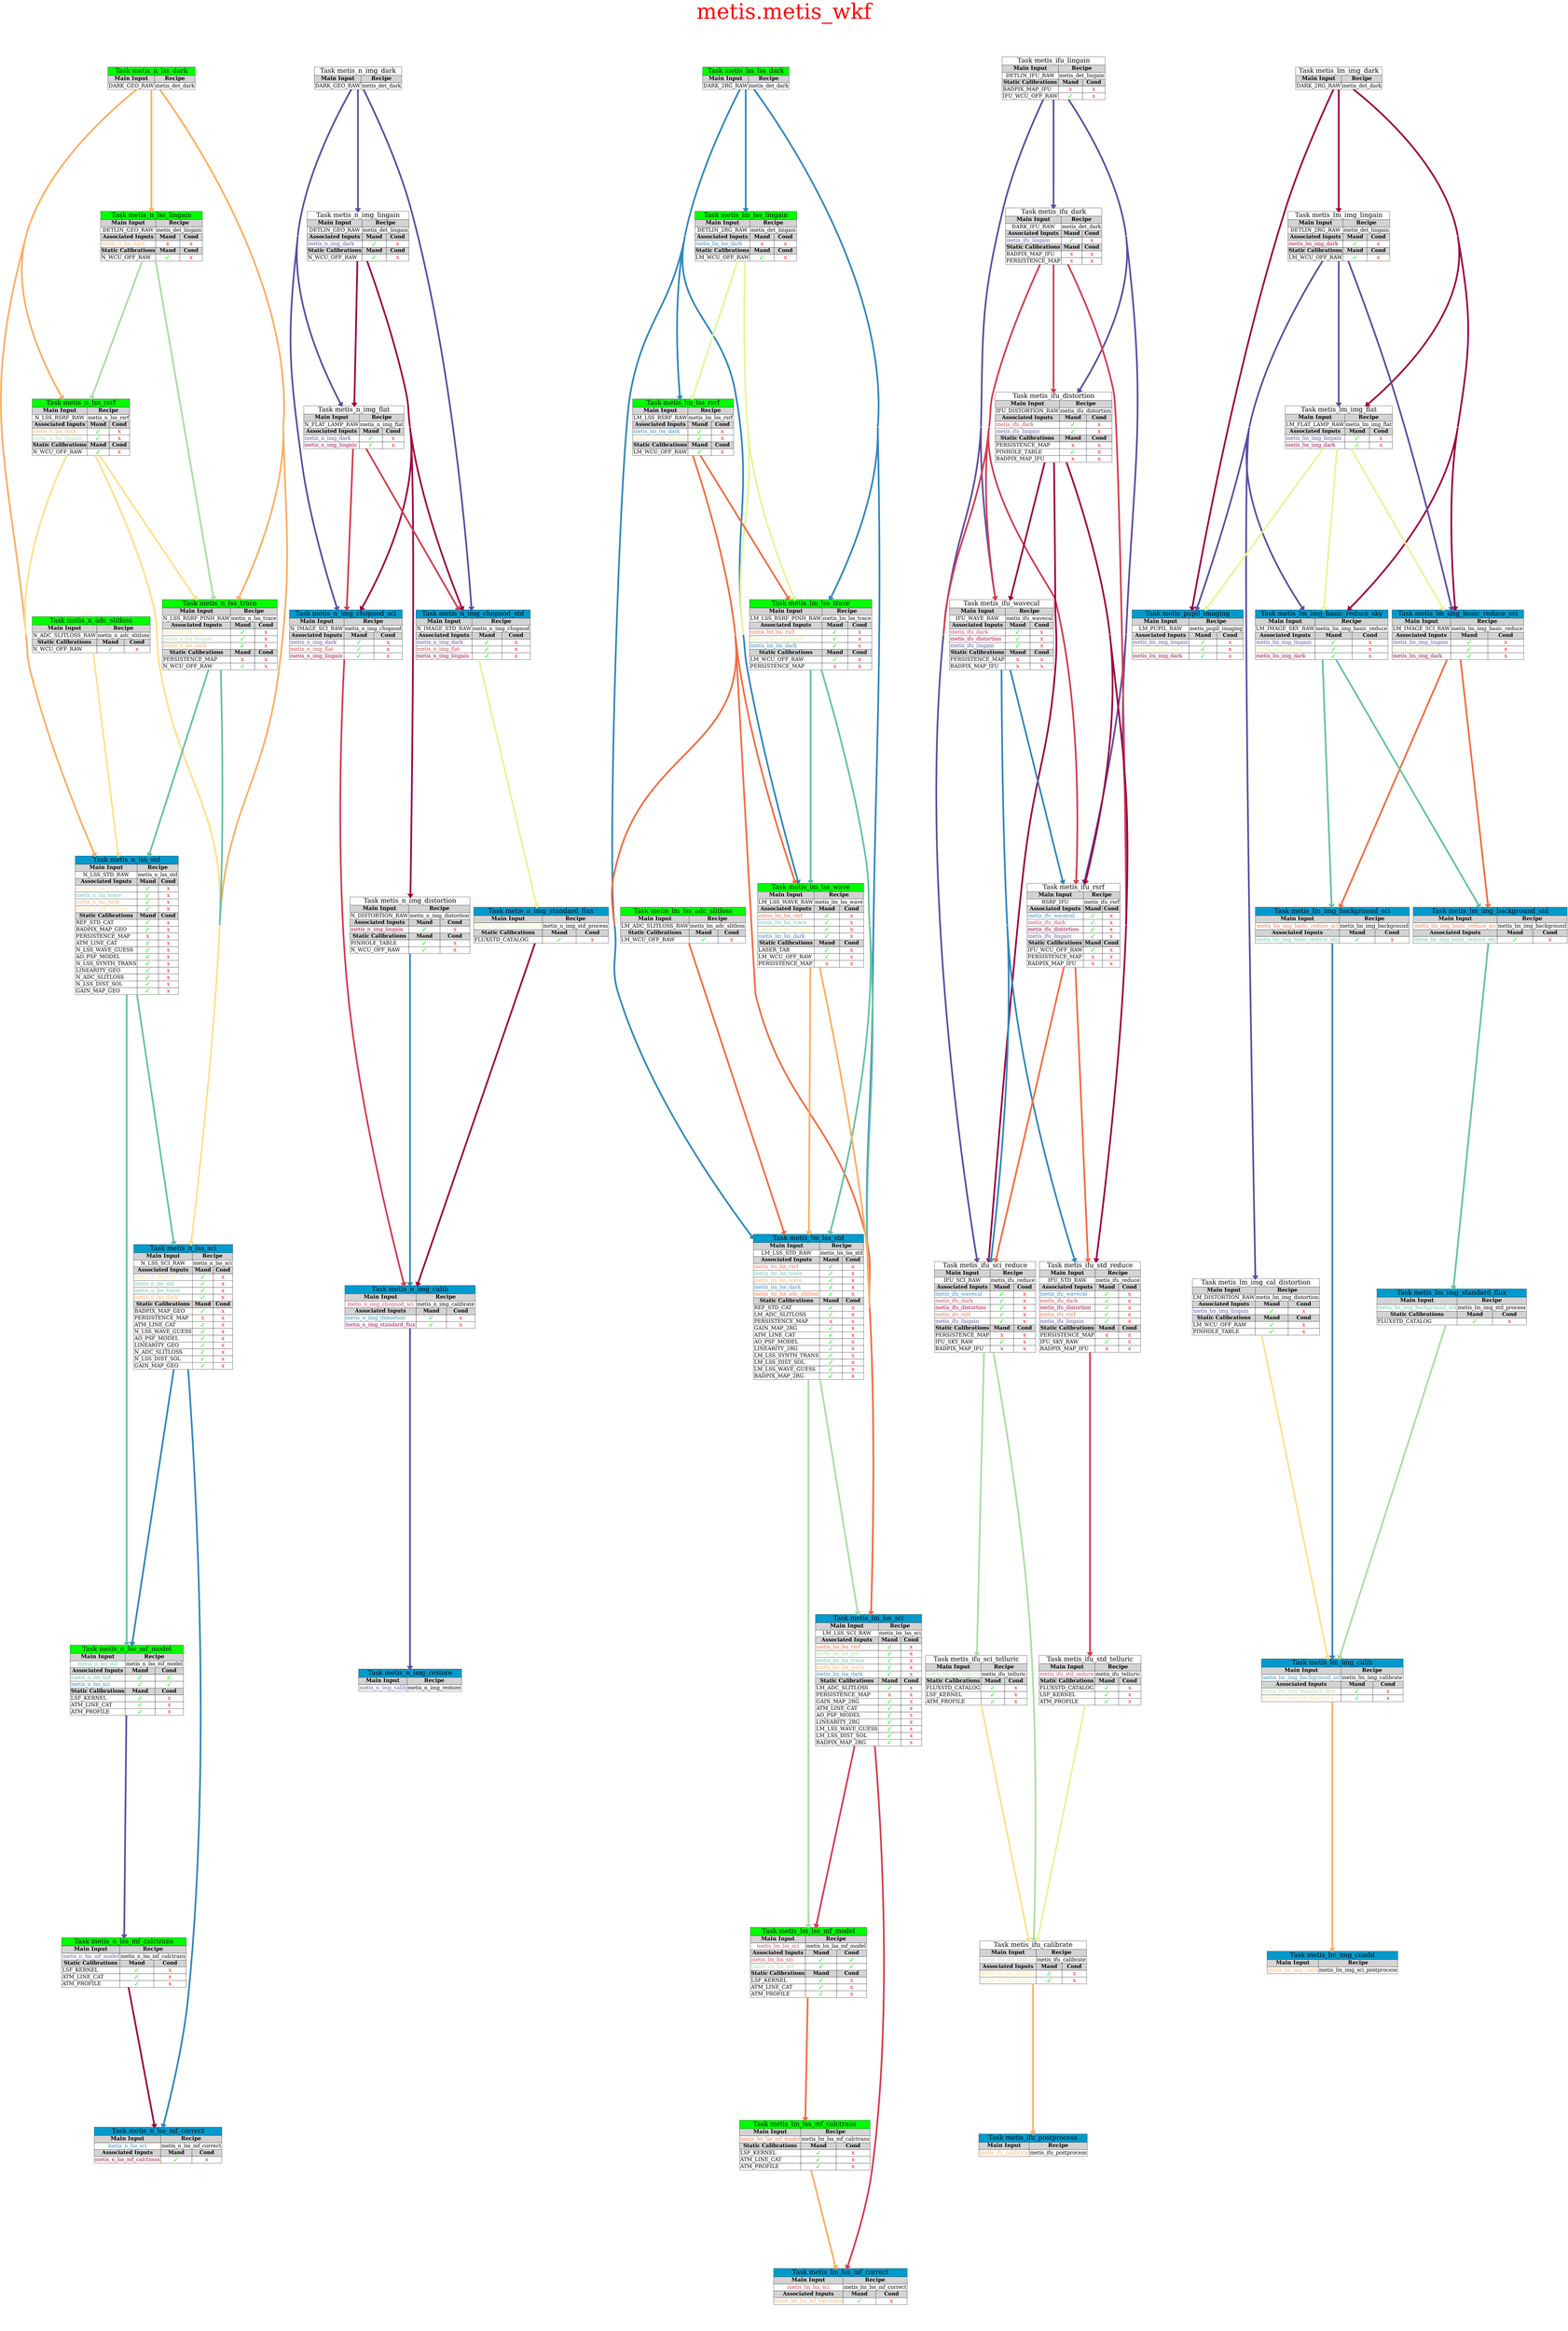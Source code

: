 




strict digraph {
    graph [
        concentrate=true
        fontcolor=red
        fontsize=100
        label="metis.metis_wkf"
        labeljust=c
        labelloc=t
        rankdir=TB
        ratio=1.5
        splines=spline
        ranksep=1.0
        ]
    node [shape=plain fontsize=24]
    edge [colorscheme=spectral11 penwidth=8]

        metis_n_adc_slitloss [label=<
    <table border="0" cellborder="1" cellspacing="0" align="left" valign="top">
    <tr>
        <td bgcolor="green" colspan="3"><font point-size="30">Task metis_n_adc_slitloss</font></td>
    </tr>
    <tr>
        <td bgcolor="lightgrey"><font point-size="25"><b>Main Input</b></font></td>
        <td bgcolor="lightgrey" colspan="2"><font point-size="25"><b>Recipe</b></font></td>
    </tr>
    <tr>
        <td>N_ADC_SLITLOSS_RAW</td>
        <td colspan="2">metis_n_adc_slitloss</td>
    </tr>
    <tr>
        <td bgcolor="lightgrey"><b>Static Calibrations</b></td>
        <td bgcolor="lightgrey"><b>Mand</b></td>
        <td bgcolor="lightgrey"><b>Cond</b></td>
    </tr>
    <tr>
        <td align="left">N_WCU_OFF_RAW</td>
        <td><font color="green">&#x2713;</font></td>
        <td><font color="red">x</font></td>
    </tr>
    </table>>]

        metis_n_img_dark [label=<
    <table border="0" cellborder="1" cellspacing="0" align="left" valign="top">
    <tr>
        <td bgcolor="white" colspan="3"><font point-size="30">Task metis_n_img_dark</font></td>
    </tr>
    <tr>
        <td bgcolor="lightgrey"><font point-size="25"><b>Main Input</b></font></td>
        <td bgcolor="lightgrey" colspan="2"><font point-size="25"><b>Recipe</b></font></td>
    </tr>
    <tr>
        <td>DARK_GEO_RAW</td>
        <td colspan="2">metis_det_dark</td>
    </tr>
    </table>>]

        metis_n_lss_dark [label=<
    <table border="0" cellborder="1" cellspacing="0" align="left" valign="top">
    <tr>
        <td bgcolor="green" colspan="3"><font point-size="30">Task metis_n_lss_dark</font></td>
    </tr>
    <tr>
        <td bgcolor="lightgrey"><font point-size="25"><b>Main Input</b></font></td>
        <td bgcolor="lightgrey" colspan="2"><font point-size="25"><b>Recipe</b></font></td>
    </tr>
    <tr>
        <td>DARK_GEO_RAW</td>
        <td colspan="2">metis_det_dark</td>
    </tr>
    </table>>]

        metis_lm_lss_adc_slitloss [label=<
    <table border="0" cellborder="1" cellspacing="0" align="left" valign="top">
    <tr>
        <td bgcolor="green" colspan="3"><font point-size="30">Task metis_lm_lss_adc_slitloss</font></td>
    </tr>
    <tr>
        <td bgcolor="lightgrey"><font point-size="25"><b>Main Input</b></font></td>
        <td bgcolor="lightgrey" colspan="2"><font point-size="25"><b>Recipe</b></font></td>
    </tr>
    <tr>
        <td>LM_ADC_SLITLOSS_RAW</td>
        <td colspan="2">metis_lm_adc_slitloss</td>
    </tr>
    <tr>
        <td bgcolor="lightgrey"><b>Static Calibrations</b></td>
        <td bgcolor="lightgrey"><b>Mand</b></td>
        <td bgcolor="lightgrey"><b>Cond</b></td>
    </tr>
    <tr>
        <td align="left">LM_WCU_OFF_RAW</td>
        <td><font color="green">&#x2713;</font></td>
        <td><font color="red">x</font></td>
    </tr>
    </table>>]

        metis_ifu_lingain [label=<
    <table border="0" cellborder="1" cellspacing="0" align="left" valign="top">
    <tr>
        <td bgcolor="white" colspan="3"><font point-size="30">Task metis_ifu_lingain</font></td>
    </tr>
    <tr>
        <td bgcolor="lightgrey"><font point-size="25"><b>Main Input</b></font></td>
        <td bgcolor="lightgrey" colspan="2"><font point-size="25"><b>Recipe</b></font></td>
    </tr>
    <tr>
        <td>DETLIN_IFU_RAW</td>
        <td colspan="2">metis_det_lingain</td>
    </tr>
    <tr>
        <td bgcolor="lightgrey"><b>Static Calibrations</b></td>
        <td bgcolor="lightgrey"><b>Mand</b></td>
        <td bgcolor="lightgrey"><b>Cond</b></td>
    </tr>
    <tr>
        <td align="left">BADPIX_MAP_IFU</td>
        <td><font color="red">x</font></td>
        <td><font color="red">x</font></td>
    </tr>
    <tr>
        <td align="left">IFU_WCU_OFF_RAW</td>
        <td><font color="green">&#x2713;</font></td>
        <td><font color="red">x</font></td>
    </tr>
    </table>>]

        metis_lm_img_dark [label=<
    <table border="0" cellborder="1" cellspacing="0" align="left" valign="top">
    <tr>
        <td bgcolor="white" colspan="3"><font point-size="30">Task metis_lm_img_dark</font></td>
    </tr>
    <tr>
        <td bgcolor="lightgrey"><font point-size="25"><b>Main Input</b></font></td>
        <td bgcolor="lightgrey" colspan="2"><font point-size="25"><b>Recipe</b></font></td>
    </tr>
    <tr>
        <td>DARK_2RG_RAW</td>
        <td colspan="2">metis_det_dark</td>
    </tr>
    </table>>]

        metis_lm_lss_dark [label=<
    <table border="0" cellborder="1" cellspacing="0" align="left" valign="top">
    <tr>
        <td bgcolor="green" colspan="3"><font point-size="30">Task metis_lm_lss_dark</font></td>
    </tr>
    <tr>
        <td bgcolor="lightgrey"><font point-size="25"><b>Main Input</b></font></td>
        <td bgcolor="lightgrey" colspan="2"><font point-size="25"><b>Recipe</b></font></td>
    </tr>
    <tr>
        <td>DARK_2RG_RAW</td>
        <td colspan="2">metis_det_dark</td>
    </tr>
    </table>>]

        metis_n_img_lingain [label=<
    <table border="0" cellborder="1" cellspacing="0" align="left" valign="top">
    <tr>
        <td bgcolor="white" colspan="3"><font point-size="30">Task metis_n_img_lingain</font></td>
    </tr>
    <tr>
        <td bgcolor="lightgrey"><font point-size="25"><b>Main Input</b></font></td>
        <td bgcolor="lightgrey" colspan="2"><font point-size="25"><b>Recipe</b></font></td>
    </tr>
    <tr>
        <td>DETLIN_GEO_RAW</td>
        <td colspan="2">metis_det_lingain</td>
    </tr>
    <tr>
        <td bgcolor="lightgrey"><b>Associated Inputs</b></td>
        <td bgcolor="lightgrey"><b>Mand</b></td>
        <td bgcolor="lightgrey"><b>Cond</b></td>
    </tr>
    <tr>
        <td align="left"><font color="/spectral11/11">metis_n_img_dark</font></td>
        <td><font color="green">&#x2713;</font></td>
        <td><font color="red">x</font></td>
    </tr>
    <tr>
        <td bgcolor="lightgrey"><b>Static Calibrations</b></td>
        <td bgcolor="lightgrey"><b>Mand</b></td>
        <td bgcolor="lightgrey"><b>Cond</b></td>
    </tr>
    <tr>
        <td align="left">N_WCU_OFF_RAW</td>
        <td><font color="green">&#x2713;</font></td>
        <td><font color="red">x</font></td>
    </tr>
    </table>>]

        metis_n_lss_lingain [label=<
    <table border="0" cellborder="1" cellspacing="0" align="left" valign="top">
    <tr>
        <td bgcolor="green" colspan="3"><font point-size="30">Task metis_n_lss_lingain</font></td>
    </tr>
    <tr>
        <td bgcolor="lightgrey"><font point-size="25"><b>Main Input</b></font></td>
        <td bgcolor="lightgrey" colspan="2"><font point-size="25"><b>Recipe</b></font></td>
    </tr>
    <tr>
        <td>DETLIN_GEO_RAW</td>
        <td colspan="2">metis_det_lingain</td>
    </tr>
    <tr>
        <td bgcolor="lightgrey"><b>Associated Inputs</b></td>
        <td bgcolor="lightgrey"><b>Mand</b></td>
        <td bgcolor="lightgrey"><b>Cond</b></td>
    </tr>
    <tr>
        <td align="left"><font color="/spectral11/4">metis_n_lss_dark</font></td>
        <td><font color="red">x</font></td>
        <td><font color="red">x</font></td>
    </tr>
    <tr>
        <td bgcolor="lightgrey"><b>Static Calibrations</b></td>
        <td bgcolor="lightgrey"><b>Mand</b></td>
        <td bgcolor="lightgrey"><b>Cond</b></td>
    </tr>
    <tr>
        <td align="left">N_WCU_OFF_RAW</td>
        <td><font color="green">&#x2713;</font></td>
        <td><font color="red">x</font></td>
    </tr>
    </table>>]

        metis_ifu_dark [label=<
    <table border="0" cellborder="1" cellspacing="0" align="left" valign="top">
    <tr>
        <td bgcolor="white" colspan="3"><font point-size="30">Task metis_ifu_dark</font></td>
    </tr>
    <tr>
        <td bgcolor="lightgrey"><font point-size="25"><b>Main Input</b></font></td>
        <td bgcolor="lightgrey" colspan="2"><font point-size="25"><b>Recipe</b></font></td>
    </tr>
    <tr>
        <td>DARK_IFU_RAW</td>
        <td colspan="2">metis_det_dark</td>
    </tr>
    <tr>
        <td bgcolor="lightgrey"><b>Associated Inputs</b></td>
        <td bgcolor="lightgrey"><b>Mand</b></td>
        <td bgcolor="lightgrey"><b>Cond</b></td>
    </tr>
    <tr>
        <td align="left"><font color="/spectral11/11">metis_ifu_lingain</font></td>
        <td><font color="green">&#x2713;</font></td>
        <td><font color="red">x</font></td>
    </tr>
    <tr>
        <td bgcolor="lightgrey"><b>Static Calibrations</b></td>
        <td bgcolor="lightgrey"><b>Mand</b></td>
        <td bgcolor="lightgrey"><b>Cond</b></td>
    </tr>
    <tr>
        <td align="left">BADPIX_MAP_IFU</td>
        <td><font color="red">x</font></td>
        <td><font color="red">x</font></td>
    </tr>
    <tr>
        <td align="left">PERSISTENCE_MAP</td>
        <td><font color="red">x</font></td>
        <td><font color="red">x</font></td>
    </tr>
    </table>>]

        metis_lm_img_lingain [label=<
    <table border="0" cellborder="1" cellspacing="0" align="left" valign="top">
    <tr>
        <td bgcolor="white" colspan="3"><font point-size="30">Task metis_lm_img_lingain</font></td>
    </tr>
    <tr>
        <td bgcolor="lightgrey"><font point-size="25"><b>Main Input</b></font></td>
        <td bgcolor="lightgrey" colspan="2"><font point-size="25"><b>Recipe</b></font></td>
    </tr>
    <tr>
        <td>DETLIN_2RG_RAW</td>
        <td colspan="2">metis_det_lingain</td>
    </tr>
    <tr>
        <td bgcolor="lightgrey"><b>Associated Inputs</b></td>
        <td bgcolor="lightgrey"><b>Mand</b></td>
        <td bgcolor="lightgrey"><b>Cond</b></td>
    </tr>
    <tr>
        <td align="left"><font color="/spectral11/1">metis_lm_img_dark</font></td>
        <td><font color="green">&#x2713;</font></td>
        <td><font color="red">x</font></td>
    </tr>
    <tr>
        <td bgcolor="lightgrey"><b>Static Calibrations</b></td>
        <td bgcolor="lightgrey"><b>Mand</b></td>
        <td bgcolor="lightgrey"><b>Cond</b></td>
    </tr>
    <tr>
        <td align="left">LM_WCU_OFF_RAW</td>
        <td><font color="green">&#x2713;</font></td>
        <td><font color="red">x</font></td>
    </tr>
    </table>>]

        metis_lm_lss_lingain [label=<
    <table border="0" cellborder="1" cellspacing="0" align="left" valign="top">
    <tr>
        <td bgcolor="green" colspan="3"><font point-size="30">Task metis_lm_lss_lingain</font></td>
    </tr>
    <tr>
        <td bgcolor="lightgrey"><font point-size="25"><b>Main Input</b></font></td>
        <td bgcolor="lightgrey" colspan="2"><font point-size="25"><b>Recipe</b></font></td>
    </tr>
    <tr>
        <td>DETLIN_2RG_RAW</td>
        <td colspan="2">metis_det_lingain</td>
    </tr>
    <tr>
        <td bgcolor="lightgrey"><b>Associated Inputs</b></td>
        <td bgcolor="lightgrey"><b>Mand</b></td>
        <td bgcolor="lightgrey"><b>Cond</b></td>
    </tr>
    <tr>
        <td align="left"><font color="/spectral11/10">metis_lm_lss_dark</font></td>
        <td><font color="red">x</font></td>
        <td><font color="red">x</font></td>
    </tr>
    <tr>
        <td bgcolor="lightgrey"><b>Static Calibrations</b></td>
        <td bgcolor="lightgrey"><b>Mand</b></td>
        <td bgcolor="lightgrey"><b>Cond</b></td>
    </tr>
    <tr>
        <td align="left">LM_WCU_OFF_RAW</td>
        <td><font color="green">&#x2713;</font></td>
        <td><font color="red">x</font></td>
    </tr>
    </table>>]

        metis_n_img_flat [label=<
    <table border="0" cellborder="1" cellspacing="0" align="left" valign="top">
    <tr>
        <td bgcolor="white" colspan="3"><font point-size="30">Task metis_n_img_flat</font></td>
    </tr>
    <tr>
        <td bgcolor="lightgrey"><font point-size="25"><b>Main Input</b></font></td>
        <td bgcolor="lightgrey" colspan="2"><font point-size="25"><b>Recipe</b></font></td>
    </tr>
    <tr>
        <td>N_FLAT_LAMP_RAW</td>
        <td colspan="2">metis_n_img_flat</td>
    </tr>
    <tr>
        <td bgcolor="lightgrey"><b>Associated Inputs</b></td>
        <td bgcolor="lightgrey"><b>Mand</b></td>
        <td bgcolor="lightgrey"><b>Cond</b></td>
    </tr>
    <tr>
        <td align="left"><font color="/spectral11/11">metis_n_img_dark</font></td>
        <td><font color="green">&#x2713;</font></td>
        <td><font color="red">x</font></td>
    </tr>
    <tr>
        <td align="left"><font color="/spectral11/1">metis_n_img_lingain</font></td>
        <td><font color="green">&#x2713;</font></td>
        <td><font color="red">x</font></td>
    </tr>
    </table>>]

        metis_n_img_distortion [label=<
    <table border="0" cellborder="1" cellspacing="0" align="left" valign="top">
    <tr>
        <td bgcolor="white" colspan="3"><font point-size="30">Task metis_n_img_distortion</font></td>
    </tr>
    <tr>
        <td bgcolor="lightgrey"><font point-size="25"><b>Main Input</b></font></td>
        <td bgcolor="lightgrey" colspan="2"><font point-size="25"><b>Recipe</b></font></td>
    </tr>
    <tr>
        <td>N_DISTORTION_RAW</td>
        <td colspan="2">metis_n_img_distortion</td>
    </tr>
    <tr>
        <td bgcolor="lightgrey"><b>Associated Inputs</b></td>
        <td bgcolor="lightgrey"><b>Mand</b></td>
        <td bgcolor="lightgrey"><b>Cond</b></td>
    </tr>
    <tr>
        <td align="left"><font color="/spectral11/1">metis_n_img_lingain</font></td>
        <td><font color="green">&#x2713;</font></td>
        <td><font color="red">x</font></td>
    </tr>
    <tr>
        <td bgcolor="lightgrey"><b>Static Calibrations</b></td>
        <td bgcolor="lightgrey"><b>Mand</b></td>
        <td bgcolor="lightgrey"><b>Cond</b></td>
    </tr>
    <tr>
        <td align="left">PINHOLE_TABLE</td>
        <td><font color="green">&#x2713;</font></td>
        <td><font color="red">x</font></td>
    </tr>
    <tr>
        <td align="left">N_WCU_OFF_RAW</td>
        <td><font color="green">&#x2713;</font></td>
        <td><font color="red">x</font></td>
    </tr>
    </table>>]

        metis_n_lss_rsrf [label=<
    <table border="0" cellborder="1" cellspacing="0" align="left" valign="top">
    <tr>
        <td bgcolor="green" colspan="3"><font point-size="30">Task metis_n_lss_rsrf</font></td>
    </tr>
    <tr>
        <td bgcolor="lightgrey"><font point-size="25"><b>Main Input</b></font></td>
        <td bgcolor="lightgrey" colspan="2"><font point-size="25"><b>Recipe</b></font></td>
    </tr>
    <tr>
        <td>N_LSS_RSRF_RAW</td>
        <td colspan="2">metis_n_lss_rsrf</td>
    </tr>
    <tr>
        <td bgcolor="lightgrey"><b>Associated Inputs</b></td>
        <td bgcolor="lightgrey"><b>Mand</b></td>
        <td bgcolor="lightgrey"><b>Cond</b></td>
    </tr>
    <tr>
        <td align="left"><font color="/spectral11/4">metis_n_lss_dark</font></td>
        <td><font color="green">&#x2713;</font></td>
        <td><font color="red">x</font></td>
    </tr>
    <tr>
        <td align="left"><font color="/spectral11/8">metis_n_lss_lingain</font></td>
        <td><font color="green">&#x2713;</font></td>
        <td><font color="red">x</font></td>
    </tr>
    <tr>
        <td bgcolor="lightgrey"><b>Static Calibrations</b></td>
        <td bgcolor="lightgrey"><b>Mand</b></td>
        <td bgcolor="lightgrey"><b>Cond</b></td>
    </tr>
    <tr>
        <td align="left">N_WCU_OFF_RAW</td>
        <td><font color="green">&#x2713;</font></td>
        <td><font color="red">x</font></td>
    </tr>
    </table>>]

        metis_ifu_distortion [label=<
    <table border="0" cellborder="1" cellspacing="0" align="left" valign="top">
    <tr>
        <td bgcolor="white" colspan="3"><font point-size="30">Task metis_ifu_distortion</font></td>
    </tr>
    <tr>
        <td bgcolor="lightgrey"><font point-size="25"><b>Main Input</b></font></td>
        <td bgcolor="lightgrey" colspan="2"><font point-size="25"><b>Recipe</b></font></td>
    </tr>
    <tr>
        <td>IFU_DISTORTION_RAW</td>
        <td colspan="2">metis_ifu_distortion</td>
    </tr>
    <tr>
        <td bgcolor="lightgrey"><b>Associated Inputs</b></td>
        <td bgcolor="lightgrey"><b>Mand</b></td>
        <td bgcolor="lightgrey"><b>Cond</b></td>
    </tr>
    <tr>
        <td align="left"><font color="/spectral11/2">metis_ifu_dark</font></td>
        <td><font color="green">&#x2713;</font></td>
        <td><font color="red">x</font></td>
    </tr>
    <tr>
        <td align="left"><font color="/spectral11/11">metis_ifu_lingain</font></td>
        <td><font color="green">&#x2713;</font></td>
        <td><font color="red">x</font></td>
    </tr>
    <tr>
        <td bgcolor="lightgrey"><b>Static Calibrations</b></td>
        <td bgcolor="lightgrey"><b>Mand</b></td>
        <td bgcolor="lightgrey"><b>Cond</b></td>
    </tr>
    <tr>
        <td align="left">PERSISTENCE_MAP</td>
        <td><font color="red">x</font></td>
        <td><font color="red">x</font></td>
    </tr>
    <tr>
        <td align="left">PINHOLE_TABLE</td>
        <td><font color="green">&#x2713;</font></td>
        <td><font color="red">x</font></td>
    </tr>
    <tr>
        <td align="left">BADPIX_MAP_IFU</td>
        <td><font color="red">x</font></td>
        <td><font color="red">x</font></td>
    </tr>
    </table>>]

        metis_lm_img_flat [label=<
    <table border="0" cellborder="1" cellspacing="0" align="left" valign="top">
    <tr>
        <td bgcolor="white" colspan="3"><font point-size="30">Task metis_lm_img_flat</font></td>
    </tr>
    <tr>
        <td bgcolor="lightgrey"><font point-size="25"><b>Main Input</b></font></td>
        <td bgcolor="lightgrey" colspan="2"><font point-size="25"><b>Recipe</b></font></td>
    </tr>
    <tr>
        <td>LM_FLAT_LAMP_RAW</td>
        <td colspan="2">metis_lm_img_flat</td>
    </tr>
    <tr>
        <td bgcolor="lightgrey"><b>Associated Inputs</b></td>
        <td bgcolor="lightgrey"><b>Mand</b></td>
        <td bgcolor="lightgrey"><b>Cond</b></td>
    </tr>
    <tr>
        <td align="left"><font color="/spectral11/11">metis_lm_img_lingain</font></td>
        <td><font color="green">&#x2713;</font></td>
        <td><font color="red">x</font></td>
    </tr>
    <tr>
        <td align="left"><font color="/spectral11/1">metis_lm_img_dark</font></td>
        <td><font color="green">&#x2713;</font></td>
        <td><font color="red">x</font></td>
    </tr>
    </table>>]

        metis_lm_img_cal_distortion [label=<
    <table border="0" cellborder="1" cellspacing="0" align="left" valign="top">
    <tr>
        <td bgcolor="white" colspan="3"><font point-size="30">Task metis_lm_img_cal_distortion</font></td>
    </tr>
    <tr>
        <td bgcolor="lightgrey"><font point-size="25"><b>Main Input</b></font></td>
        <td bgcolor="lightgrey" colspan="2"><font point-size="25"><b>Recipe</b></font></td>
    </tr>
    <tr>
        <td>LM_DISTORTION_RAW</td>
        <td colspan="2">metis_lm_img_distortion</td>
    </tr>
    <tr>
        <td bgcolor="lightgrey"><b>Associated Inputs</b></td>
        <td bgcolor="lightgrey"><b>Mand</b></td>
        <td bgcolor="lightgrey"><b>Cond</b></td>
    </tr>
    <tr>
        <td align="left"><font color="/spectral11/11">metis_lm_img_lingain</font></td>
        <td><font color="green">&#x2713;</font></td>
        <td><font color="red">x</font></td>
    </tr>
    <tr>
        <td bgcolor="lightgrey"><b>Static Calibrations</b></td>
        <td bgcolor="lightgrey"><b>Mand</b></td>
        <td bgcolor="lightgrey"><b>Cond</b></td>
    </tr>
    <tr>
        <td align="left">LM_WCU_OFF_RAW</td>
        <td><font color="green">&#x2713;</font></td>
        <td><font color="red">x</font></td>
    </tr>
    <tr>
        <td align="left">PINHOLE_TABLE</td>
        <td><font color="green">&#x2713;</font></td>
        <td><font color="red">x</font></td>
    </tr>
    </table>>]

        metis_lm_lss_rsrf [label=<
    <table border="0" cellborder="1" cellspacing="0" align="left" valign="top">
    <tr>
        <td bgcolor="green" colspan="3"><font point-size="30">Task metis_lm_lss_rsrf</font></td>
    </tr>
    <tr>
        <td bgcolor="lightgrey"><font point-size="25"><b>Main Input</b></font></td>
        <td bgcolor="lightgrey" colspan="2"><font point-size="25"><b>Recipe</b></font></td>
    </tr>
    <tr>
        <td>LM_LSS_RSRF_RAW</td>
        <td colspan="2">metis_lm_lss_rsrf</td>
    </tr>
    <tr>
        <td bgcolor="lightgrey"><b>Associated Inputs</b></td>
        <td bgcolor="lightgrey"><b>Mand</b></td>
        <td bgcolor="lightgrey"><b>Cond</b></td>
    </tr>
    <tr>
        <td align="left"><font color="/spectral11/10">metis_lm_lss_dark</font></td>
        <td><font color="green">&#x2713;</font></td>
        <td><font color="red">x</font></td>
    </tr>
    <tr>
        <td align="left"><font color="/spectral11/7">metis_lm_lss_lingain</font></td>
        <td><font color="green">&#x2713;</font></td>
        <td><font color="red">x</font></td>
    </tr>
    <tr>
        <td bgcolor="lightgrey"><b>Static Calibrations</b></td>
        <td bgcolor="lightgrey"><b>Mand</b></td>
        <td bgcolor="lightgrey"><b>Cond</b></td>
    </tr>
    <tr>
        <td align="left">LM_WCU_OFF_RAW</td>
        <td><font color="green">&#x2713;</font></td>
        <td><font color="red">x</font></td>
    </tr>
    </table>>]

        metis_n_img_chopnod_std [label=<
    <table border="0" cellborder="1" cellspacing="0" align="left" valign="top">
    <tr>
        <td bgcolor="deepskyblue3" colspan="3"><font point-size="30">Task metis_n_img_chopnod_std</font></td>
    </tr>
    <tr>
        <td bgcolor="lightgrey"><font point-size="25"><b>Main Input</b></font></td>
        <td bgcolor="lightgrey" colspan="2"><font point-size="25"><b>Recipe</b></font></td>
    </tr>
    <tr>
        <td>N_IMAGE_STD_RAW</td>
        <td colspan="2">metis_n_img_chopnod</td>
    </tr>
    <tr>
        <td bgcolor="lightgrey"><b>Associated Inputs</b></td>
        <td bgcolor="lightgrey"><b>Mand</b></td>
        <td bgcolor="lightgrey"><b>Cond</b></td>
    </tr>
    <tr>
        <td align="left"><font color="/spectral11/11">metis_n_img_dark</font></td>
        <td><font color="green">&#x2713;</font></td>
        <td><font color="red">x</font></td>
    </tr>
    <tr>
        <td align="left"><font color="/spectral11/2">metis_n_img_flat</font></td>
        <td><font color="green">&#x2713;</font></td>
        <td><font color="red">x</font></td>
    </tr>
    <tr>
        <td align="left"><font color="/spectral11/1">metis_n_img_lingain</font></td>
        <td><font color="green">&#x2713;</font></td>
        <td><font color="red">x</font></td>
    </tr>
    </table>>]

        metis_n_img_chopnod_sci [label=<
    <table border="0" cellborder="1" cellspacing="0" align="left" valign="top">
    <tr>
        <td bgcolor="deepskyblue3" colspan="3"><font point-size="30">Task metis_n_img_chopnod_sci</font></td>
    </tr>
    <tr>
        <td bgcolor="lightgrey"><font point-size="25"><b>Main Input</b></font></td>
        <td bgcolor="lightgrey" colspan="2"><font point-size="25"><b>Recipe</b></font></td>
    </tr>
    <tr>
        <td>N_IMAGE_SCI_RAW</td>
        <td colspan="2">metis_n_img_chopnod</td>
    </tr>
    <tr>
        <td bgcolor="lightgrey"><b>Associated Inputs</b></td>
        <td bgcolor="lightgrey"><b>Mand</b></td>
        <td bgcolor="lightgrey"><b>Cond</b></td>
    </tr>
    <tr>
        <td align="left"><font color="/spectral11/11">metis_n_img_dark</font></td>
        <td><font color="green">&#x2713;</font></td>
        <td><font color="red">x</font></td>
    </tr>
    <tr>
        <td align="left"><font color="/spectral11/2">metis_n_img_flat</font></td>
        <td><font color="green">&#x2713;</font></td>
        <td><font color="red">x</font></td>
    </tr>
    <tr>
        <td align="left"><font color="/spectral11/1">metis_n_img_lingain</font></td>
        <td><font color="green">&#x2713;</font></td>
        <td><font color="red">x</font></td>
    </tr>
    </table>>]

        metis_n_lss_trace [label=<
    <table border="0" cellborder="1" cellspacing="0" align="left" valign="top">
    <tr>
        <td bgcolor="green" colspan="3"><font point-size="30">Task metis_n_lss_trace</font></td>
    </tr>
    <tr>
        <td bgcolor="lightgrey"><font point-size="25"><b>Main Input</b></font></td>
        <td bgcolor="lightgrey" colspan="2"><font point-size="25"><b>Recipe</b></font></td>
    </tr>
    <tr>
        <td>N_LSS_RSRF_PINH_RAW</td>
        <td colspan="2">metis_n_lss_trace</td>
    </tr>
    <tr>
        <td bgcolor="lightgrey"><b>Associated Inputs</b></td>
        <td bgcolor="lightgrey"><b>Mand</b></td>
        <td bgcolor="lightgrey"><b>Cond</b></td>
    </tr>
    <tr>
        <td align="left"><font color="/spectral11/5">metis_n_lss_rsrf</font></td>
        <td><font color="green">&#x2713;</font></td>
        <td><font color="red">x</font></td>
    </tr>
    <tr>
        <td align="left"><font color="/spectral11/8">metis_n_lss_lingain</font></td>
        <td><font color="green">&#x2713;</font></td>
        <td><font color="red">x</font></td>
    </tr>
    <tr>
        <td align="left"><font color="/spectral11/4">metis_n_lss_dark</font></td>
        <td><font color="green">&#x2713;</font></td>
        <td><font color="red">x</font></td>
    </tr>
    <tr>
        <td bgcolor="lightgrey"><b>Static Calibrations</b></td>
        <td bgcolor="lightgrey"><b>Mand</b></td>
        <td bgcolor="lightgrey"><b>Cond</b></td>
    </tr>
    <tr>
        <td align="left">PERSISTENCE_MAP</td>
        <td><font color="red">x</font></td>
        <td><font color="red">x</font></td>
    </tr>
    <tr>
        <td align="left">N_WCU_OFF_RAW</td>
        <td><font color="green">&#x2713;</font></td>
        <td><font color="red">x</font></td>
    </tr>
    </table>>]

        metis_ifu_wavecal [label=<
    <table border="0" cellborder="1" cellspacing="0" align="left" valign="top">
    <tr>
        <td bgcolor="white" colspan="3"><font point-size="30">Task metis_ifu_wavecal</font></td>
    </tr>
    <tr>
        <td bgcolor="lightgrey"><font point-size="25"><b>Main Input</b></font></td>
        <td bgcolor="lightgrey" colspan="2"><font point-size="25"><b>Recipe</b></font></td>
    </tr>
    <tr>
        <td>IFU_WAVE_RAW</td>
        <td colspan="2">metis_ifu_wavecal</td>
    </tr>
    <tr>
        <td bgcolor="lightgrey"><b>Associated Inputs</b></td>
        <td bgcolor="lightgrey"><b>Mand</b></td>
        <td bgcolor="lightgrey"><b>Cond</b></td>
    </tr>
    <tr>
        <td align="left"><font color="/spectral11/2">metis_ifu_dark</font></td>
        <td><font color="green">&#x2713;</font></td>
        <td><font color="red">x</font></td>
    </tr>
    <tr>
        <td align="left"><font color="/spectral11/1">metis_ifu_distortion</font></td>
        <td><font color="green">&#x2713;</font></td>
        <td><font color="red">x</font></td>
    </tr>
    <tr>
        <td align="left"><font color="/spectral11/11">metis_ifu_lingain</font></td>
        <td><font color="green">&#x2713;</font></td>
        <td><font color="red">x</font></td>
    </tr>
    <tr>
        <td bgcolor="lightgrey"><b>Static Calibrations</b></td>
        <td bgcolor="lightgrey"><b>Mand</b></td>
        <td bgcolor="lightgrey"><b>Cond</b></td>
    </tr>
    <tr>
        <td align="left">PERSISTENCE_MAP</td>
        <td><font color="red">x</font></td>
        <td><font color="red">x</font></td>
    </tr>
    <tr>
        <td align="left">BADPIX_MAP_IFU</td>
        <td><font color="red">x</font></td>
        <td><font color="red">x</font></td>
    </tr>
    </table>>]

        metis_pupil_imaging [label=<
    <table border="0" cellborder="1" cellspacing="0" align="left" valign="top">
    <tr>
        <td bgcolor="deepskyblue3" colspan="3"><font point-size="30">Task metis_pupil_imaging</font></td>
    </tr>
    <tr>
        <td bgcolor="lightgrey"><font point-size="25"><b>Main Input</b></font></td>
        <td bgcolor="lightgrey" colspan="2"><font point-size="25"><b>Recipe</b></font></td>
    </tr>
    <tr>
        <td>LM_PUPIL_RAW</td>
        <td colspan="2">metis_pupil_imaging</td>
    </tr>
    <tr>
        <td bgcolor="lightgrey"><b>Associated Inputs</b></td>
        <td bgcolor="lightgrey"><b>Mand</b></td>
        <td bgcolor="lightgrey"><b>Cond</b></td>
    </tr>
    <tr>
        <td align="left"><font color="/spectral11/11">metis_lm_img_lingain</font></td>
        <td><font color="green">&#x2713;</font></td>
        <td><font color="red">x</font></td>
    </tr>
    <tr>
        <td align="left"><font color="/spectral11/7">metis_lm_img_flat</font></td>
        <td><font color="green">&#x2713;</font></td>
        <td><font color="red">x</font></td>
    </tr>
    <tr>
        <td align="left"><font color="/spectral11/1">metis_lm_img_dark</font></td>
        <td><font color="green">&#x2713;</font></td>
        <td><font color="red">x</font></td>
    </tr>
    </table>>]

        metis_lm_img_basic_reduce_sci [label=<
    <table border="0" cellborder="1" cellspacing="0" align="left" valign="top">
    <tr>
        <td bgcolor="deepskyblue3" colspan="3"><font point-size="30">Task metis_lm_img_basic_reduce_sci</font></td>
    </tr>
    <tr>
        <td bgcolor="lightgrey"><font point-size="25"><b>Main Input</b></font></td>
        <td bgcolor="lightgrey" colspan="2"><font point-size="25"><b>Recipe</b></font></td>
    </tr>
    <tr>
        <td>LM_IMAGE_SCI_RAW</td>
        <td colspan="2">metis_lm_img_basic_reduce</td>
    </tr>
    <tr>
        <td bgcolor="lightgrey"><b>Associated Inputs</b></td>
        <td bgcolor="lightgrey"><b>Mand</b></td>
        <td bgcolor="lightgrey"><b>Cond</b></td>
    </tr>
    <tr>
        <td align="left"><font color="/spectral11/11">metis_lm_img_lingain</font></td>
        <td><font color="green">&#x2713;</font></td>
        <td><font color="red">x</font></td>
    </tr>
    <tr>
        <td align="left"><font color="/spectral11/7">metis_lm_img_flat</font></td>
        <td><font color="green">&#x2713;</font></td>
        <td><font color="red">x</font></td>
    </tr>
    <tr>
        <td align="left"><font color="/spectral11/1">metis_lm_img_dark</font></td>
        <td><font color="green">&#x2713;</font></td>
        <td><font color="red">x</font></td>
    </tr>
    </table>>]

        metis_lm_img_basic_reduce_sky [label=<
    <table border="0" cellborder="1" cellspacing="0" align="left" valign="top">
    <tr>
        <td bgcolor="deepskyblue3" colspan="3"><font point-size="30">Task metis_lm_img_basic_reduce_sky</font></td>
    </tr>
    <tr>
        <td bgcolor="lightgrey"><font point-size="25"><b>Main Input</b></font></td>
        <td bgcolor="lightgrey" colspan="2"><font point-size="25"><b>Recipe</b></font></td>
    </tr>
    <tr>
        <td>LM_IMAGE_SKY_RAW</td>
        <td colspan="2">metis_lm_img_basic_reduce</td>
    </tr>
    <tr>
        <td bgcolor="lightgrey"><b>Associated Inputs</b></td>
        <td bgcolor="lightgrey"><b>Mand</b></td>
        <td bgcolor="lightgrey"><b>Cond</b></td>
    </tr>
    <tr>
        <td align="left"><font color="/spectral11/11">metis_lm_img_lingain</font></td>
        <td><font color="green">&#x2713;</font></td>
        <td><font color="red">x</font></td>
    </tr>
    <tr>
        <td align="left"><font color="/spectral11/7">metis_lm_img_flat</font></td>
        <td><font color="green">&#x2713;</font></td>
        <td><font color="red">x</font></td>
    </tr>
    <tr>
        <td align="left"><font color="/spectral11/1">metis_lm_img_dark</font></td>
        <td><font color="green">&#x2713;</font></td>
        <td><font color="red">x</font></td>
    </tr>
    </table>>]

        metis_lm_lss_trace [label=<
    <table border="0" cellborder="1" cellspacing="0" align="left" valign="top">
    <tr>
        <td bgcolor="green" colspan="3"><font point-size="30">Task metis_lm_lss_trace</font></td>
    </tr>
    <tr>
        <td bgcolor="lightgrey"><font point-size="25"><b>Main Input</b></font></td>
        <td bgcolor="lightgrey" colspan="2"><font point-size="25"><b>Recipe</b></font></td>
    </tr>
    <tr>
        <td>LM_LSS_RSRF_PINH_RAW</td>
        <td colspan="2">metis_lm_lss_trace</td>
    </tr>
    <tr>
        <td bgcolor="lightgrey"><b>Associated Inputs</b></td>
        <td bgcolor="lightgrey"><b>Mand</b></td>
        <td bgcolor="lightgrey"><b>Cond</b></td>
    </tr>
    <tr>
        <td align="left"><font color="/spectral11/3">metis_lm_lss_rsrf</font></td>
        <td><font color="green">&#x2713;</font></td>
        <td><font color="red">x</font></td>
    </tr>
    <tr>
        <td align="left"><font color="/spectral11/7">metis_lm_lss_lingain</font></td>
        <td><font color="green">&#x2713;</font></td>
        <td><font color="red">x</font></td>
    </tr>
    <tr>
        <td align="left"><font color="/spectral11/10">metis_lm_lss_dark</font></td>
        <td><font color="green">&#x2713;</font></td>
        <td><font color="red">x</font></td>
    </tr>
    <tr>
        <td bgcolor="lightgrey"><b>Static Calibrations</b></td>
        <td bgcolor="lightgrey"><b>Mand</b></td>
        <td bgcolor="lightgrey"><b>Cond</b></td>
    </tr>
    <tr>
        <td align="left">LM_WCU_OFF_RAW</td>
        <td><font color="green">&#x2713;</font></td>
        <td><font color="red">x</font></td>
    </tr>
    <tr>
        <td align="left">PERSISTENCE_MAP</td>
        <td><font color="red">x</font></td>
        <td><font color="red">x</font></td>
    </tr>
    </table>>]

        metis_n_img_standard_flux [label=<
    <table border="0" cellborder="1" cellspacing="0" align="left" valign="top">
    <tr>
        <td bgcolor="deepskyblue3" colspan="3"><font point-size="30">Task metis_n_img_standard_flux</font></td>
    </tr>
    <tr>
        <td bgcolor="lightgrey"><font point-size="25"><b>Main Input</b></font></td>
        <td bgcolor="lightgrey" colspan="2"><font point-size="25"><b>Recipe</b></font></td>
    </tr>
    <tr>
        <td><font color="/spectral11/7">metis_n_img_chopnod_std</font></td>
        <td colspan="2">metis_n_img_std_process</td>
    </tr>
    <tr>
        <td bgcolor="lightgrey"><b>Static Calibrations</b></td>
        <td bgcolor="lightgrey"><b>Mand</b></td>
        <td bgcolor="lightgrey"><b>Cond</b></td>
    </tr>
    <tr>
        <td align="left">FLUXSTD_CATALOG</td>
        <td><font color="green">&#x2713;</font></td>
        <td><font color="red">x</font></td>
    </tr>
    </table>>]

        metis_n_lss_std [label=<
    <table border="0" cellborder="1" cellspacing="0" align="left" valign="top">
    <tr>
        <td bgcolor="deepskyblue3" colspan="3"><font point-size="30">Task metis_n_lss_std</font></td>
    </tr>
    <tr>
        <td bgcolor="lightgrey"><font point-size="25"><b>Main Input</b></font></td>
        <td bgcolor="lightgrey" colspan="2"><font point-size="25"><b>Recipe</b></font></td>
    </tr>
    <tr>
        <td>N_LSS_STD_RAW</td>
        <td colspan="2">metis_n_lss_std</td>
    </tr>
    <tr>
        <td bgcolor="lightgrey"><b>Associated Inputs</b></td>
        <td bgcolor="lightgrey"><b>Mand</b></td>
        <td bgcolor="lightgrey"><b>Cond</b></td>
    </tr>
    <tr>
        <td align="left"><font color="/spectral11/5">metis_n_lss_rsrf</font></td>
        <td><font color="green">&#x2713;</font></td>
        <td><font color="red">x</font></td>
    </tr>
    <tr>
        <td align="left"><font color="/spectral11/9">metis_n_lss_trace</font></td>
        <td><font color="green">&#x2713;</font></td>
        <td><font color="red">x</font></td>
    </tr>
    <tr>
        <td align="left"><font color="/spectral11/4">metis_n_lss_dark</font></td>
        <td><font color="green">&#x2713;</font></td>
        <td><font color="red">x</font></td>
    </tr>
    <tr>
        <td align="left"><font color="/spectral11/5">metis_n_adc_slitloss</font></td>
        <td><font color="green">&#x2713;</font></td>
        <td><font color="red">x</font></td>
    </tr>
    <tr>
        <td bgcolor="lightgrey"><b>Static Calibrations</b></td>
        <td bgcolor="lightgrey"><b>Mand</b></td>
        <td bgcolor="lightgrey"><b>Cond</b></td>
    </tr>
    <tr>
        <td align="left">REF_STD_CAT</td>
        <td><font color="green">&#x2713;</font></td>
        <td><font color="red">x</font></td>
    </tr>
    <tr>
        <td align="left">BADPIX_MAP_GEO</td>
        <td><font color="green">&#x2713;</font></td>
        <td><font color="red">x</font></td>
    </tr>
    <tr>
        <td align="left">PERSISTENCE_MAP</td>
        <td><font color="red">x</font></td>
        <td><font color="red">x</font></td>
    </tr>
    <tr>
        <td align="left">ATM_LINE_CAT</td>
        <td><font color="green">&#x2713;</font></td>
        <td><font color="red">x</font></td>
    </tr>
    <tr>
        <td align="left">N_LSS_WAVE_GUESS</td>
        <td><font color="green">&#x2713;</font></td>
        <td><font color="red">x</font></td>
    </tr>
    <tr>
        <td align="left">AO_PSF_MODEL</td>
        <td><font color="green">&#x2713;</font></td>
        <td><font color="red">x</font></td>
    </tr>
    <tr>
        <td align="left">N_LSS_SYNTH_TRANS</td>
        <td><font color="green">&#x2713;</font></td>
        <td><font color="red">x</font></td>
    </tr>
    <tr>
        <td align="left">LINEARITY_GEO</td>
        <td><font color="green">&#x2713;</font></td>
        <td><font color="red">x</font></td>
    </tr>
    <tr>
        <td align="left">N_ADC_SLITLOSS</td>
        <td><font color="green">&#x2713;</font></td>
        <td><font color="red">x</font></td>
    </tr>
    <tr>
        <td align="left">N_LSS_DIST_SOL</td>
        <td><font color="green">&#x2713;</font></td>
        <td><font color="red">x</font></td>
    </tr>
    <tr>
        <td align="left">GAIN_MAP_GEO</td>
        <td><font color="green">&#x2713;</font></td>
        <td><font color="red">x</font></td>
    </tr>
    </table>>]

        metis_ifu_rsrf [label=<
    <table border="0" cellborder="1" cellspacing="0" align="left" valign="top">
    <tr>
        <td bgcolor="white" colspan="3"><font point-size="30">Task metis_ifu_rsrf</font></td>
    </tr>
    <tr>
        <td bgcolor="lightgrey"><font point-size="25"><b>Main Input</b></font></td>
        <td bgcolor="lightgrey" colspan="2"><font point-size="25"><b>Recipe</b></font></td>
    </tr>
    <tr>
        <td>RSRF_IFU</td>
        <td colspan="2">metis_ifu_rsrf</td>
    </tr>
    <tr>
        <td bgcolor="lightgrey"><b>Associated Inputs</b></td>
        <td bgcolor="lightgrey"><b>Mand</b></td>
        <td bgcolor="lightgrey"><b>Cond</b></td>
    </tr>
    <tr>
        <td align="left"><font color="/spectral11/10">metis_ifu_wavecal</font></td>
        <td><font color="green">&#x2713;</font></td>
        <td><font color="red">x</font></td>
    </tr>
    <tr>
        <td align="left"><font color="/spectral11/2">metis_ifu_dark</font></td>
        <td><font color="green">&#x2713;</font></td>
        <td><font color="red">x</font></td>
    </tr>
    <tr>
        <td align="left"><font color="/spectral11/1">metis_ifu_distortion</font></td>
        <td><font color="green">&#x2713;</font></td>
        <td><font color="red">x</font></td>
    </tr>
    <tr>
        <td align="left"><font color="/spectral11/11">metis_ifu_lingain</font></td>
        <td><font color="green">&#x2713;</font></td>
        <td><font color="red">x</font></td>
    </tr>
    <tr>
        <td bgcolor="lightgrey"><b>Static Calibrations</b></td>
        <td bgcolor="lightgrey"><b>Mand</b></td>
        <td bgcolor="lightgrey"><b>Cond</b></td>
    </tr>
    <tr>
        <td align="left">IFU_WCU_OFF_RAW</td>
        <td><font color="green">&#x2713;</font></td>
        <td><font color="red">x</font></td>
    </tr>
    <tr>
        <td align="left">PERSISTENCE_MAP</td>
        <td><font color="red">x</font></td>
        <td><font color="red">x</font></td>
    </tr>
    <tr>
        <td align="left">BADPIX_MAP_IFU</td>
        <td><font color="red">x</font></td>
        <td><font color="red">x</font></td>
    </tr>
    </table>>]

        metis_lm_img_background_sci [label=<
    <table border="0" cellborder="1" cellspacing="0" align="left" valign="top">
    <tr>
        <td bgcolor="deepskyblue3" colspan="3"><font point-size="30">Task metis_lm_img_background_sci</font></td>
    </tr>
    <tr>
        <td bgcolor="lightgrey"><font point-size="25"><b>Main Input</b></font></td>
        <td bgcolor="lightgrey" colspan="2"><font point-size="25"><b>Recipe</b></font></td>
    </tr>
    <tr>
        <td><font color="/spectral11/3">metis_lm_img_basic_reduce_sci</font></td>
        <td colspan="2">metis_lm_img_background</td>
    </tr>
    <tr>
        <td bgcolor="lightgrey"><b>Associated Inputs</b></td>
        <td bgcolor="lightgrey"><b>Mand</b></td>
        <td bgcolor="lightgrey"><b>Cond</b></td>
    </tr>
    <tr>
        <td align="left"><font color="/spectral11/9">metis_lm_img_basic_reduce_sky</font></td>
        <td><font color="green">&#x2713;</font></td>
        <td><font color="red">x</font></td>
    </tr>
    </table>>]

        metis_lm_img_background_std [label=<
    <table border="0" cellborder="1" cellspacing="0" align="left" valign="top">
    <tr>
        <td bgcolor="deepskyblue3" colspan="3"><font point-size="30">Task metis_lm_img_background_std</font></td>
    </tr>
    <tr>
        <td bgcolor="lightgrey"><font point-size="25"><b>Main Input</b></font></td>
        <td bgcolor="lightgrey" colspan="2"><font point-size="25"><b>Recipe</b></font></td>
    </tr>
    <tr>
        <td><font color="/spectral11/3">metis_lm_img_basic_reduce_sci</font></td>
        <td colspan="2">metis_lm_img_background</td>
    </tr>
    <tr>
        <td bgcolor="lightgrey"><b>Associated Inputs</b></td>
        <td bgcolor="lightgrey"><b>Mand</b></td>
        <td bgcolor="lightgrey"><b>Cond</b></td>
    </tr>
    <tr>
        <td align="left"><font color="/spectral11/9">metis_lm_img_basic_reduce_sky</font></td>
        <td><font color="green">&#x2713;</font></td>
        <td><font color="red">x</font></td>
    </tr>
    </table>>]

        metis_lm_lss_wave [label=<
    <table border="0" cellborder="1" cellspacing="0" align="left" valign="top">
    <tr>
        <td bgcolor="green" colspan="3"><font point-size="30">Task metis_lm_lss_wave</font></td>
    </tr>
    <tr>
        <td bgcolor="lightgrey"><font point-size="25"><b>Main Input</b></font></td>
        <td bgcolor="lightgrey" colspan="2"><font point-size="25"><b>Recipe</b></font></td>
    </tr>
    <tr>
        <td>LM_LSS_WAVE_RAW</td>
        <td colspan="2">metis_lm_lss_wave</td>
    </tr>
    <tr>
        <td bgcolor="lightgrey"><b>Associated Inputs</b></td>
        <td bgcolor="lightgrey"><b>Mand</b></td>
        <td bgcolor="lightgrey"><b>Cond</b></td>
    </tr>
    <tr>
        <td align="left"><font color="/spectral11/3">metis_lm_lss_rsrf</font></td>
        <td><font color="green">&#x2713;</font></td>
        <td><font color="red">x</font></td>
    </tr>
    <tr>
        <td align="left"><font color="/spectral11/9">metis_lm_lss_trace</font></td>
        <td><font color="green">&#x2713;</font></td>
        <td><font color="red">x</font></td>
    </tr>
    <tr>
        <td align="left"><font color="/spectral11/7">metis_lm_lss_lingain</font></td>
        <td><font color="green">&#x2713;</font></td>
        <td><font color="red">x</font></td>
    </tr>
    <tr>
        <td align="left"><font color="/spectral11/10">metis_lm_lss_dark</font></td>
        <td><font color="green">&#x2713;</font></td>
        <td><font color="red">x</font></td>
    </tr>
    <tr>
        <td bgcolor="lightgrey"><b>Static Calibrations</b></td>
        <td bgcolor="lightgrey"><b>Mand</b></td>
        <td bgcolor="lightgrey"><b>Cond</b></td>
    </tr>
    <tr>
        <td align="left">LASER_TAB</td>
        <td><font color="green">&#x2713;</font></td>
        <td><font color="red">x</font></td>
    </tr>
    <tr>
        <td align="left">LM_WCU_OFF_RAW</td>
        <td><font color="green">&#x2713;</font></td>
        <td><font color="red">x</font></td>
    </tr>
    <tr>
        <td align="left">PERSISTENCE_MAP</td>
        <td><font color="red">x</font></td>
        <td><font color="red">x</font></td>
    </tr>
    </table>>]

        metis_n_img_calib [label=<
    <table border="0" cellborder="1" cellspacing="0" align="left" valign="top">
    <tr>
        <td bgcolor="deepskyblue3" colspan="3"><font point-size="30">Task metis_n_img_calib</font></td>
    </tr>
    <tr>
        <td bgcolor="lightgrey"><font point-size="25"><b>Main Input</b></font></td>
        <td bgcolor="lightgrey" colspan="2"><font point-size="25"><b>Recipe</b></font></td>
    </tr>
    <tr>
        <td><font color="/spectral11/2">metis_n_img_chopnod_sci</font></td>
        <td colspan="2">metis_n_img_calibrate</td>
    </tr>
    <tr>
        <td bgcolor="lightgrey"><b>Associated Inputs</b></td>
        <td bgcolor="lightgrey"><b>Mand</b></td>
        <td bgcolor="lightgrey"><b>Cond</b></td>
    </tr>
    <tr>
        <td align="left"><font color="/spectral11/10">metis_n_img_distortion</font></td>
        <td><font color="green">&#x2713;</font></td>
        <td><font color="red">x</font></td>
    </tr>
    <tr>
        <td align="left"><font color="/spectral11/1">metis_n_img_standard_flux</font></td>
        <td><font color="green">&#x2713;</font></td>
        <td><font color="red">x</font></td>
    </tr>
    </table>>]

        metis_n_lss_sci [label=<
    <table border="0" cellborder="1" cellspacing="0" align="left" valign="top">
    <tr>
        <td bgcolor="deepskyblue3" colspan="3"><font point-size="30">Task metis_n_lss_sci</font></td>
    </tr>
    <tr>
        <td bgcolor="lightgrey"><font point-size="25"><b>Main Input</b></font></td>
        <td bgcolor="lightgrey" colspan="2"><font point-size="25"><b>Recipe</b></font></td>
    </tr>
    <tr>
        <td>N_LSS_SCI_RAW</td>
        <td colspan="2">metis_n_lss_sci</td>
    </tr>
    <tr>
        <td bgcolor="lightgrey"><b>Associated Inputs</b></td>
        <td bgcolor="lightgrey"><b>Mand</b></td>
        <td bgcolor="lightgrey"><b>Cond</b></td>
    </tr>
    <tr>
        <td align="left"><font color="/spectral11/5">metis_n_lss_rsrf</font></td>
        <td><font color="green">&#x2713;</font></td>
        <td><font color="red">x</font></td>
    </tr>
    <tr>
        <td align="left"><font color="/spectral11/9">metis_n_lss_std</font></td>
        <td><font color="green">&#x2713;</font></td>
        <td><font color="red">x</font></td>
    </tr>
    <tr>
        <td align="left"><font color="/spectral11/9">metis_n_lss_trace</font></td>
        <td><font color="green">&#x2713;</font></td>
        <td><font color="red">x</font></td>
    </tr>
    <tr>
        <td align="left"><font color="/spectral11/4">metis_n_lss_dark</font></td>
        <td><font color="green">&#x2713;</font></td>
        <td><font color="red">x</font></td>
    </tr>
    <tr>
        <td bgcolor="lightgrey"><b>Static Calibrations</b></td>
        <td bgcolor="lightgrey"><b>Mand</b></td>
        <td bgcolor="lightgrey"><b>Cond</b></td>
    </tr>
    <tr>
        <td align="left">BADPIX_MAP_GEO</td>
        <td><font color="green">&#x2713;</font></td>
        <td><font color="red">x</font></td>
    </tr>
    <tr>
        <td align="left">PERSISTENCE_MAP</td>
        <td><font color="red">x</font></td>
        <td><font color="red">x</font></td>
    </tr>
    <tr>
        <td align="left">ATM_LINE_CAT</td>
        <td><font color="green">&#x2713;</font></td>
        <td><font color="red">x</font></td>
    </tr>
    <tr>
        <td align="left">N_LSS_WAVE_GUESS</td>
        <td><font color="green">&#x2713;</font></td>
        <td><font color="red">x</font></td>
    </tr>
    <tr>
        <td align="left">AO_PSF_MODEL</td>
        <td><font color="green">&#x2713;</font></td>
        <td><font color="red">x</font></td>
    </tr>
    <tr>
        <td align="left">LINEARITY_GEO</td>
        <td><font color="green">&#x2713;</font></td>
        <td><font color="red">x</font></td>
    </tr>
    <tr>
        <td align="left">N_ADC_SLITLOSS</td>
        <td><font color="green">&#x2713;</font></td>
        <td><font color="red">x</font></td>
    </tr>
    <tr>
        <td align="left">N_LSS_DIST_SOL</td>
        <td><font color="green">&#x2713;</font></td>
        <td><font color="red">x</font></td>
    </tr>
    <tr>
        <td align="left">GAIN_MAP_GEO</td>
        <td><font color="green">&#x2713;</font></td>
        <td><font color="red">x</font></td>
    </tr>
    </table>>]

        metis_ifu_std_reduce [label=<
    <table border="0" cellborder="1" cellspacing="0" align="left" valign="top">
    <tr>
        <td bgcolor="white" colspan="3"><font point-size="30">Task metis_ifu_std_reduce</font></td>
    </tr>
    <tr>
        <td bgcolor="lightgrey"><font point-size="25"><b>Main Input</b></font></td>
        <td bgcolor="lightgrey" colspan="2"><font point-size="25"><b>Recipe</b></font></td>
    </tr>
    <tr>
        <td>IFU_STD_RAW</td>
        <td colspan="2">metis_ifu_reduce</td>
    </tr>
    <tr>
        <td bgcolor="lightgrey"><b>Associated Inputs</b></td>
        <td bgcolor="lightgrey"><b>Mand</b></td>
        <td bgcolor="lightgrey"><b>Cond</b></td>
    </tr>
    <tr>
        <td align="left"><font color="/spectral11/10">metis_ifu_wavecal</font></td>
        <td><font color="green">&#x2713;</font></td>
        <td><font color="red">x</font></td>
    </tr>
    <tr>
        <td align="left"><font color="/spectral11/2">metis_ifu_dark</font></td>
        <td><font color="green">&#x2713;</font></td>
        <td><font color="red">x</font></td>
    </tr>
    <tr>
        <td align="left"><font color="/spectral11/1">metis_ifu_distortion</font></td>
        <td><font color="green">&#x2713;</font></td>
        <td><font color="red">x</font></td>
    </tr>
    <tr>
        <td align="left"><font color="/spectral11/3">metis_ifu_rsrf</font></td>
        <td><font color="green">&#x2713;</font></td>
        <td><font color="red">x</font></td>
    </tr>
    <tr>
        <td align="left"><font color="/spectral11/11">metis_ifu_lingain</font></td>
        <td><font color="green">&#x2713;</font></td>
        <td><font color="red">x</font></td>
    </tr>
    <tr>
        <td bgcolor="lightgrey"><b>Static Calibrations</b></td>
        <td bgcolor="lightgrey"><b>Mand</b></td>
        <td bgcolor="lightgrey"><b>Cond</b></td>
    </tr>
    <tr>
        <td align="left">PERSISTENCE_MAP</td>
        <td><font color="red">x</font></td>
        <td><font color="red">x</font></td>
    </tr>
    <tr>
        <td align="left">IFU_SKY_RAW</td>
        <td><font color="green">&#x2713;</font></td>
        <td><font color="red">x</font></td>
    </tr>
    <tr>
        <td align="left">BADPIX_MAP_IFU</td>
        <td><font color="red">x</font></td>
        <td><font color="red">x</font></td>
    </tr>
    </table>>]

        metis_ifu_sci_reduce [label=<
    <table border="0" cellborder="1" cellspacing="0" align="left" valign="top">
    <tr>
        <td bgcolor="white" colspan="3"><font point-size="30">Task metis_ifu_sci_reduce</font></td>
    </tr>
    <tr>
        <td bgcolor="lightgrey"><font point-size="25"><b>Main Input</b></font></td>
        <td bgcolor="lightgrey" colspan="2"><font point-size="25"><b>Recipe</b></font></td>
    </tr>
    <tr>
        <td>IFU_SCI_RAW</td>
        <td colspan="2">metis_ifu_reduce</td>
    </tr>
    <tr>
        <td bgcolor="lightgrey"><b>Associated Inputs</b></td>
        <td bgcolor="lightgrey"><b>Mand</b></td>
        <td bgcolor="lightgrey"><b>Cond</b></td>
    </tr>
    <tr>
        <td align="left"><font color="/spectral11/10">metis_ifu_wavecal</font></td>
        <td><font color="green">&#x2713;</font></td>
        <td><font color="red">x</font></td>
    </tr>
    <tr>
        <td align="left"><font color="/spectral11/2">metis_ifu_dark</font></td>
        <td><font color="green">&#x2713;</font></td>
        <td><font color="red">x</font></td>
    </tr>
    <tr>
        <td align="left"><font color="/spectral11/1">metis_ifu_distortion</font></td>
        <td><font color="green">&#x2713;</font></td>
        <td><font color="red">x</font></td>
    </tr>
    <tr>
        <td align="left"><font color="/spectral11/3">metis_ifu_rsrf</font></td>
        <td><font color="green">&#x2713;</font></td>
        <td><font color="red">x</font></td>
    </tr>
    <tr>
        <td align="left"><font color="/spectral11/11">metis_ifu_lingain</font></td>
        <td><font color="green">&#x2713;</font></td>
        <td><font color="red">x</font></td>
    </tr>
    <tr>
        <td bgcolor="lightgrey"><b>Static Calibrations</b></td>
        <td bgcolor="lightgrey"><b>Mand</b></td>
        <td bgcolor="lightgrey"><b>Cond</b></td>
    </tr>
    <tr>
        <td align="left">PERSISTENCE_MAP</td>
        <td><font color="red">x</font></td>
        <td><font color="red">x</font></td>
    </tr>
    <tr>
        <td align="left">IFU_SKY_RAW</td>
        <td><font color="green">&#x2713;</font></td>
        <td><font color="red">x</font></td>
    </tr>
    <tr>
        <td align="left">BADPIX_MAP_IFU</td>
        <td><font color="red">x</font></td>
        <td><font color="red">x</font></td>
    </tr>
    </table>>]

        metis_lm_img_standard_flux [label=<
    <table border="0" cellborder="1" cellspacing="0" align="left" valign="top">
    <tr>
        <td bgcolor="deepskyblue3" colspan="3"><font point-size="30">Task metis_lm_img_standard_flux</font></td>
    </tr>
    <tr>
        <td bgcolor="lightgrey"><font point-size="25"><b>Main Input</b></font></td>
        <td bgcolor="lightgrey" colspan="2"><font point-size="25"><b>Recipe</b></font></td>
    </tr>
    <tr>
        <td><font color="/spectral11/9">metis_lm_img_background_std</font></td>
        <td colspan="2">metis_lm_img_std_process</td>
    </tr>
    <tr>
        <td bgcolor="lightgrey"><b>Static Calibrations</b></td>
        <td bgcolor="lightgrey"><b>Mand</b></td>
        <td bgcolor="lightgrey"><b>Cond</b></td>
    </tr>
    <tr>
        <td align="left">FLUXSTD_CATALOG</td>
        <td><font color="green">&#x2713;</font></td>
        <td><font color="red">x</font></td>
    </tr>
    </table>>]

        metis_lm_lss_std [label=<
    <table border="0" cellborder="1" cellspacing="0" align="left" valign="top">
    <tr>
        <td bgcolor="deepskyblue3" colspan="3"><font point-size="30">Task metis_lm_lss_std</font></td>
    </tr>
    <tr>
        <td bgcolor="lightgrey"><font point-size="25"><b>Main Input</b></font></td>
        <td bgcolor="lightgrey" colspan="2"><font point-size="25"><b>Recipe</b></font></td>
    </tr>
    <tr>
        <td>LM_LSS_STD_RAW</td>
        <td colspan="2">metis_lm_lss_std</td>
    </tr>
    <tr>
        <td bgcolor="lightgrey"><b>Associated Inputs</b></td>
        <td bgcolor="lightgrey"><b>Mand</b></td>
        <td bgcolor="lightgrey"><b>Cond</b></td>
    </tr>
    <tr>
        <td align="left"><font color="/spectral11/3">metis_lm_lss_rsrf</font></td>
        <td><font color="green">&#x2713;</font></td>
        <td><font color="red">x</font></td>
    </tr>
    <tr>
        <td align="left"><font color="/spectral11/9">metis_lm_lss_trace</font></td>
        <td><font color="green">&#x2713;</font></td>
        <td><font color="red">x</font></td>
    </tr>
    <tr>
        <td align="left"><font color="/spectral11/4">metis_lm_lss_wave</font></td>
        <td><font color="green">&#x2713;</font></td>
        <td><font color="red">x</font></td>
    </tr>
    <tr>
        <td align="left"><font color="/spectral11/10">metis_lm_lss_dark</font></td>
        <td><font color="green">&#x2713;</font></td>
        <td><font color="red">x</font></td>
    </tr>
    <tr>
        <td align="left"><font color="/spectral11/3">metis_lm_lss_adc_slitloss</font></td>
        <td><font color="green">&#x2713;</font></td>
        <td><font color="red">x</font></td>
    </tr>
    <tr>
        <td bgcolor="lightgrey"><b>Static Calibrations</b></td>
        <td bgcolor="lightgrey"><b>Mand</b></td>
        <td bgcolor="lightgrey"><b>Cond</b></td>
    </tr>
    <tr>
        <td align="left">REF_STD_CAT</td>
        <td><font color="green">&#x2713;</font></td>
        <td><font color="red">x</font></td>
    </tr>
    <tr>
        <td align="left">LM_ADC_SLITLOSS</td>
        <td><font color="green">&#x2713;</font></td>
        <td><font color="red">x</font></td>
    </tr>
    <tr>
        <td align="left">PERSISTENCE_MAP</td>
        <td><font color="red">x</font></td>
        <td><font color="red">x</font></td>
    </tr>
    <tr>
        <td align="left">GAIN_MAP_2RG</td>
        <td><font color="green">&#x2713;</font></td>
        <td><font color="red">x</font></td>
    </tr>
    <tr>
        <td align="left">ATM_LINE_CAT</td>
        <td><font color="green">&#x2713;</font></td>
        <td><font color="red">x</font></td>
    </tr>
    <tr>
        <td align="left">AO_PSF_MODEL</td>
        <td><font color="green">&#x2713;</font></td>
        <td><font color="red">x</font></td>
    </tr>
    <tr>
        <td align="left">LINEARITY_2RG</td>
        <td><font color="green">&#x2713;</font></td>
        <td><font color="red">x</font></td>
    </tr>
    <tr>
        <td align="left">LM_LSS_SYNTH_TRANS</td>
        <td><font color="green">&#x2713;</font></td>
        <td><font color="red">x</font></td>
    </tr>
    <tr>
        <td align="left">LM_LSS_DIST_SOL</td>
        <td><font color="green">&#x2713;</font></td>
        <td><font color="red">x</font></td>
    </tr>
    <tr>
        <td align="left">LM_LSS_WAVE_GUESS</td>
        <td><font color="green">&#x2713;</font></td>
        <td><font color="red">x</font></td>
    </tr>
    <tr>
        <td align="left">BADPIX_MAP_2RG</td>
        <td><font color="green">&#x2713;</font></td>
        <td><font color="red">x</font></td>
    </tr>
    </table>>]

        metis_n_img_restore [label=<
    <table border="0" cellborder="1" cellspacing="0" align="left" valign="top">
    <tr>
        <td bgcolor="deepskyblue3" colspan="3"><font point-size="30">Task metis_n_img_restore</font></td>
    </tr>
    <tr>
        <td bgcolor="lightgrey"><font point-size="25"><b>Main Input</b></font></td>
        <td bgcolor="lightgrey" colspan="2"><font point-size="25"><b>Recipe</b></font></td>
    </tr>
    <tr>
        <td><font color="/spectral11/11">metis_n_img_calib</font></td>
        <td colspan="2">metis_n_img_restore</td>
    </tr>
    </table>>]

        metis_n_lss_mf_model [label=<
    <table border="0" cellborder="1" cellspacing="0" align="left" valign="top">
    <tr>
        <td bgcolor="green" colspan="3"><font point-size="30">Task metis_n_lss_mf_model</font></td>
    </tr>
    <tr>
        <td bgcolor="lightgrey"><font point-size="25"><b>Main Input</b></font></td>
        <td bgcolor="lightgrey" colspan="2"><font point-size="25"><b>Recipe</b></font></td>
    </tr>
    <tr>
        <td><font color="/spectral11/9">metis_n_lss_std</font></td>
        <td colspan="2">metis_n_lss_mf_model</td>
    </tr>
    <tr>
        <td bgcolor="lightgrey"><b>Associated Inputs</b></td>
        <td bgcolor="lightgrey"><b>Mand</b></td>
        <td bgcolor="lightgrey"><b>Cond</b></td>
    </tr>
    <tr>
        <td align="left"><font color="/spectral11/9">metis_n_lss_std</font></td>
        <td><font color="green">&#x2713;</font></td>
        <td><font color="green">&#x2713;</font></td>
    </tr>
    <tr>
        <td align="left"><font color="/spectral11/10">metis_n_lss_sci</font></td>
        <td><font color="green">&#x2713;</font></td>
        <td><font color="green">&#x2713;</font></td>
    </tr>
    <tr>
        <td bgcolor="lightgrey"><b>Static Calibrations</b></td>
        <td bgcolor="lightgrey"><b>Mand</b></td>
        <td bgcolor="lightgrey"><b>Cond</b></td>
    </tr>
    <tr>
        <td align="left">LSF_KERNEL</td>
        <td><font color="green">&#x2713;</font></td>
        <td><font color="red">x</font></td>
    </tr>
    <tr>
        <td align="left">ATM_LINE_CAT</td>
        <td><font color="green">&#x2713;</font></td>
        <td><font color="red">x</font></td>
    </tr>
    <tr>
        <td align="left">ATM_PROFILE</td>
        <td><font color="green">&#x2713;</font></td>
        <td><font color="red">x</font></td>
    </tr>
    </table>>]

        metis_ifu_std_telluric [label=<
    <table border="0" cellborder="1" cellspacing="0" align="left" valign="top">
    <tr>
        <td bgcolor="white" colspan="3"><font point-size="30">Task metis_ifu_std_telluric</font></td>
    </tr>
    <tr>
        <td bgcolor="lightgrey"><font point-size="25"><b>Main Input</b></font></td>
        <td bgcolor="lightgrey" colspan="2"><font point-size="25"><b>Recipe</b></font></td>
    </tr>
    <tr>
        <td><font color="/spectral11/2">metis_ifu_std_reduce</font></td>
        <td colspan="2">metis_ifu_telluric</td>
    </tr>
    <tr>
        <td bgcolor="lightgrey"><b>Static Calibrations</b></td>
        <td bgcolor="lightgrey"><b>Mand</b></td>
        <td bgcolor="lightgrey"><b>Cond</b></td>
    </tr>
    <tr>
        <td align="left">FLUXSTD_CATALOG</td>
        <td><font color="green">&#x2713;</font></td>
        <td><font color="red">x</font></td>
    </tr>
    <tr>
        <td align="left">LSF_KERNEL</td>
        <td><font color="green">&#x2713;</font></td>
        <td><font color="red">x</font></td>
    </tr>
    <tr>
        <td align="left">ATM_PROFILE</td>
        <td><font color="green">&#x2713;</font></td>
        <td><font color="red">x</font></td>
    </tr>
    </table>>]

        metis_ifu_sci_telluric [label=<
    <table border="0" cellborder="1" cellspacing="0" align="left" valign="top">
    <tr>
        <td bgcolor="white" colspan="3"><font point-size="30">Task metis_ifu_sci_telluric</font></td>
    </tr>
    <tr>
        <td bgcolor="lightgrey"><font point-size="25"><b>Main Input</b></font></td>
        <td bgcolor="lightgrey" colspan="2"><font point-size="25"><b>Recipe</b></font></td>
    </tr>
    <tr>
        <td><font color="/spectral11/8">metis_ifu_sci_reduce</font></td>
        <td colspan="2">metis_ifu_telluric</td>
    </tr>
    <tr>
        <td bgcolor="lightgrey"><b>Static Calibrations</b></td>
        <td bgcolor="lightgrey"><b>Mand</b></td>
        <td bgcolor="lightgrey"><b>Cond</b></td>
    </tr>
    <tr>
        <td align="left">FLUXSTD_CATALOG</td>
        <td><font color="green">&#x2713;</font></td>
        <td><font color="red">x</font></td>
    </tr>
    <tr>
        <td align="left">LSF_KERNEL</td>
        <td><font color="green">&#x2713;</font></td>
        <td><font color="red">x</font></td>
    </tr>
    <tr>
        <td align="left">ATM_PROFILE</td>
        <td><font color="green">&#x2713;</font></td>
        <td><font color="red">x</font></td>
    </tr>
    </table>>]

        metis_lm_img_calib [label=<
    <table border="0" cellborder="1" cellspacing="0" align="left" valign="top">
    <tr>
        <td bgcolor="deepskyblue3" colspan="3"><font point-size="30">Task metis_lm_img_calib</font></td>
    </tr>
    <tr>
        <td bgcolor="lightgrey"><font point-size="25"><b>Main Input</b></font></td>
        <td bgcolor="lightgrey" colspan="2"><font point-size="25"><b>Recipe</b></font></td>
    </tr>
    <tr>
        <td><font color="/spectral11/10">metis_lm_img_background_sci</font></td>
        <td colspan="2">metis_lm_img_calibrate</td>
    </tr>
    <tr>
        <td bgcolor="lightgrey"><b>Associated Inputs</b></td>
        <td bgcolor="lightgrey"><b>Mand</b></td>
        <td bgcolor="lightgrey"><b>Cond</b></td>
    </tr>
    <tr>
        <td align="left"><font color="/spectral11/8">metis_lm_img_standard_flux</font></td>
        <td><font color="green">&#x2713;</font></td>
        <td><font color="red">x</font></td>
    </tr>
    <tr>
        <td align="left"><font color="/spectral11/5">metis_lm_img_cal_distortion</font></td>
        <td><font color="green">&#x2713;</font></td>
        <td><font color="red">x</font></td>
    </tr>
    </table>>]

        metis_lm_lss_sci [label=<
    <table border="0" cellborder="1" cellspacing="0" align="left" valign="top">
    <tr>
        <td bgcolor="deepskyblue3" colspan="3"><font point-size="30">Task metis_lm_lss_sci</font></td>
    </tr>
    <tr>
        <td bgcolor="lightgrey"><font point-size="25"><b>Main Input</b></font></td>
        <td bgcolor="lightgrey" colspan="2"><font point-size="25"><b>Recipe</b></font></td>
    </tr>
    <tr>
        <td>LM_LSS_SCI_RAW</td>
        <td colspan="2">metis_lm_lss_sci</td>
    </tr>
    <tr>
        <td bgcolor="lightgrey"><b>Associated Inputs</b></td>
        <td bgcolor="lightgrey"><b>Mand</b></td>
        <td bgcolor="lightgrey"><b>Cond</b></td>
    </tr>
    <tr>
        <td align="left"><font color="/spectral11/3">metis_lm_lss_rsrf</font></td>
        <td><font color="green">&#x2713;</font></td>
        <td><font color="red">x</font></td>
    </tr>
    <tr>
        <td align="left"><font color="/spectral11/8">metis_lm_lss_std</font></td>
        <td><font color="green">&#x2713;</font></td>
        <td><font color="red">x</font></td>
    </tr>
    <tr>
        <td align="left"><font color="/spectral11/9">metis_lm_lss_trace</font></td>
        <td><font color="green">&#x2713;</font></td>
        <td><font color="red">x</font></td>
    </tr>
    <tr>
        <td align="left"><font color="/spectral11/4">metis_lm_lss_wave</font></td>
        <td><font color="green">&#x2713;</font></td>
        <td><font color="red">x</font></td>
    </tr>
    <tr>
        <td align="left"><font color="/spectral11/10">metis_lm_lss_dark</font></td>
        <td><font color="green">&#x2713;</font></td>
        <td><font color="red">x</font></td>
    </tr>
    <tr>
        <td bgcolor="lightgrey"><b>Static Calibrations</b></td>
        <td bgcolor="lightgrey"><b>Mand</b></td>
        <td bgcolor="lightgrey"><b>Cond</b></td>
    </tr>
    <tr>
        <td align="left">LM_ADC_SLITLOSS</td>
        <td><font color="green">&#x2713;</font></td>
        <td><font color="red">x</font></td>
    </tr>
    <tr>
        <td align="left">PERSISTENCE_MAP</td>
        <td><font color="red">x</font></td>
        <td><font color="red">x</font></td>
    </tr>
    <tr>
        <td align="left">GAIN_MAP_2RG</td>
        <td><font color="green">&#x2713;</font></td>
        <td><font color="red">x</font></td>
    </tr>
    <tr>
        <td align="left">ATM_LINE_CAT</td>
        <td><font color="green">&#x2713;</font></td>
        <td><font color="red">x</font></td>
    </tr>
    <tr>
        <td align="left">AO_PSF_MODEL</td>
        <td><font color="green">&#x2713;</font></td>
        <td><font color="red">x</font></td>
    </tr>
    <tr>
        <td align="left">LINEARITY_2RG</td>
        <td><font color="green">&#x2713;</font></td>
        <td><font color="red">x</font></td>
    </tr>
    <tr>
        <td align="left">LM_LSS_WAVE_GUESS</td>
        <td><font color="green">&#x2713;</font></td>
        <td><font color="red">x</font></td>
    </tr>
    <tr>
        <td align="left">LM_LSS_DIST_SOL</td>
        <td><font color="green">&#x2713;</font></td>
        <td><font color="red">x</font></td>
    </tr>
    <tr>
        <td align="left">BADPIX_MAP_2RG</td>
        <td><font color="green">&#x2713;</font></td>
        <td><font color="red">x</font></td>
    </tr>
    </table>>]

        metis_n_lss_mf_calctrans [label=<
    <table border="0" cellborder="1" cellspacing="0" align="left" valign="top">
    <tr>
        <td bgcolor="green" colspan="3"><font point-size="30">Task metis_n_lss_mf_calctrans</font></td>
    </tr>
    <tr>
        <td bgcolor="lightgrey"><font point-size="25"><b>Main Input</b></font></td>
        <td bgcolor="lightgrey" colspan="2"><font point-size="25"><b>Recipe</b></font></td>
    </tr>
    <tr>
        <td><font color="/spectral11/11">metis_n_lss_mf_model</font></td>
        <td colspan="2">metis_n_lss_mf_calctrans</td>
    </tr>
    <tr>
        <td bgcolor="lightgrey"><b>Static Calibrations</b></td>
        <td bgcolor="lightgrey"><b>Mand</b></td>
        <td bgcolor="lightgrey"><b>Cond</b></td>
    </tr>
    <tr>
        <td align="left">LSF_KERNEL</td>
        <td><font color="green">&#x2713;</font></td>
        <td><font color="red">x</font></td>
    </tr>
    <tr>
        <td align="left">ATM_LINE_CAT</td>
        <td><font color="green">&#x2713;</font></td>
        <td><font color="red">x</font></td>
    </tr>
    <tr>
        <td align="left">ATM_PROFILE</td>
        <td><font color="green">&#x2713;</font></td>
        <td><font color="red">x</font></td>
    </tr>
    </table>>]

        metis_ifu_calibrate [label=<
    <table border="0" cellborder="1" cellspacing="0" align="left" valign="top">
    <tr>
        <td bgcolor="white" colspan="3"><font point-size="30">Task metis_ifu_calibrate</font></td>
    </tr>
    <tr>
        <td bgcolor="lightgrey"><font point-size="25"><b>Main Input</b></font></td>
        <td bgcolor="lightgrey" colspan="2"><font point-size="25"><b>Recipe</b></font></td>
    </tr>
    <tr>
        <td><font color="/spectral11/8">metis_ifu_sci_reduce</font></td>
        <td colspan="2">metis_ifu_calibrate</td>
    </tr>
    <tr>
        <td bgcolor="lightgrey"><b>Associated Inputs</b></td>
        <td bgcolor="lightgrey"><b>Mand</b></td>
        <td bgcolor="lightgrey"><b>Cond</b></td>
    </tr>
    <tr>
        <td align="left"><font color="/spectral11/5">metis_ifu_sci_telluric</font></td>
        <td><font color="green">&#x2713;</font></td>
        <td><font color="red">x</font></td>
    </tr>
    <tr>
        <td align="left"><font color="/spectral11/7">metis_ifu_std_telluric</font></td>
        <td><font color="green">&#x2713;</font></td>
        <td><font color="red">x</font></td>
    </tr>
    </table>>]

        metis_lm_img_coadd [label=<
    <table border="0" cellborder="1" cellspacing="0" align="left" valign="top">
    <tr>
        <td bgcolor="deepskyblue3" colspan="3"><font point-size="30">Task metis_lm_img_coadd</font></td>
    </tr>
    <tr>
        <td bgcolor="lightgrey"><font point-size="25"><b>Main Input</b></font></td>
        <td bgcolor="lightgrey" colspan="2"><font point-size="25"><b>Recipe</b></font></td>
    </tr>
    <tr>
        <td><font color="/spectral11/4">metis_lm_img_calib</font></td>
        <td colspan="2">metis_lm_img_sci_postprocess</td>
    </tr>
    </table>>]

        metis_lm_lss_mf_model [label=<
    <table border="0" cellborder="1" cellspacing="0" align="left" valign="top">
    <tr>
        <td bgcolor="green" colspan="3"><font point-size="30">Task metis_lm_lss_mf_model</font></td>
    </tr>
    <tr>
        <td bgcolor="lightgrey"><font point-size="25"><b>Main Input</b></font></td>
        <td bgcolor="lightgrey" colspan="2"><font point-size="25"><b>Recipe</b></font></td>
    </tr>
    <tr>
        <td><font color="/spectral11/2">metis_lm_lss_sci</font></td>
        <td colspan="2">metis_lm_lss_mf_model</td>
    </tr>
    <tr>
        <td bgcolor="lightgrey"><b>Associated Inputs</b></td>
        <td bgcolor="lightgrey"><b>Mand</b></td>
        <td bgcolor="lightgrey"><b>Cond</b></td>
    </tr>
    <tr>
        <td align="left"><font color="/spectral11/2">metis_lm_lss_sci</font></td>
        <td><font color="green">&#x2713;</font></td>
        <td><font color="green">&#x2713;</font></td>
    </tr>
    <tr>
        <td align="left"><font color="/spectral11/8">metis_lm_lss_std</font></td>
        <td><font color="green">&#x2713;</font></td>
        <td><font color="green">&#x2713;</font></td>
    </tr>
    <tr>
        <td bgcolor="lightgrey"><b>Static Calibrations</b></td>
        <td bgcolor="lightgrey"><b>Mand</b></td>
        <td bgcolor="lightgrey"><b>Cond</b></td>
    </tr>
    <tr>
        <td align="left">LSF_KERNEL</td>
        <td><font color="green">&#x2713;</font></td>
        <td><font color="red">x</font></td>
    </tr>
    <tr>
        <td align="left">ATM_LINE_CAT</td>
        <td><font color="green">&#x2713;</font></td>
        <td><font color="red">x</font></td>
    </tr>
    <tr>
        <td align="left">ATM_PROFILE</td>
        <td><font color="green">&#x2713;</font></td>
        <td><font color="red">x</font></td>
    </tr>
    </table>>]

        metis_n_lss_mf_correct [label=<
    <table border="0" cellborder="1" cellspacing="0" align="left" valign="top">
    <tr>
        <td bgcolor="deepskyblue3" colspan="3"><font point-size="30">Task metis_n_lss_mf_correct</font></td>
    </tr>
    <tr>
        <td bgcolor="lightgrey"><font point-size="25"><b>Main Input</b></font></td>
        <td bgcolor="lightgrey" colspan="2"><font point-size="25"><b>Recipe</b></font></td>
    </tr>
    <tr>
        <td><font color="/spectral11/10">metis_n_lss_sci</font></td>
        <td colspan="2">metis_n_lss_mf_correct</td>
    </tr>
    <tr>
        <td bgcolor="lightgrey"><b>Associated Inputs</b></td>
        <td bgcolor="lightgrey"><b>Mand</b></td>
        <td bgcolor="lightgrey"><b>Cond</b></td>
    </tr>
    <tr>
        <td align="left"><font color="/spectral11/1">metis_n_lss_mf_calctrans</font></td>
        <td><font color="green">&#x2713;</font></td>
        <td><font color="red">x</font></td>
    </tr>
    </table>>]

        metis_ifu_postprocess [label=<
    <table border="0" cellborder="1" cellspacing="0" align="left" valign="top">
    <tr>
        <td bgcolor="deepskyblue3" colspan="3"><font point-size="30">Task metis_ifu_postprocess</font></td>
    </tr>
    <tr>
        <td bgcolor="lightgrey"><font point-size="25"><b>Main Input</b></font></td>
        <td bgcolor="lightgrey" colspan="2"><font point-size="25"><b>Recipe</b></font></td>
    </tr>
    <tr>
        <td><font color="/spectral11/4">metis_ifu_calibrate</font></td>
        <td colspan="2">metis_ifu_postprocess</td>
    </tr>
    </table>>]

        metis_lm_lss_mf_calctrans [label=<
    <table border="0" cellborder="1" cellspacing="0" align="left" valign="top">
    <tr>
        <td bgcolor="green" colspan="3"><font point-size="30">Task metis_lm_lss_mf_calctrans</font></td>
    </tr>
    <tr>
        <td bgcolor="lightgrey"><font point-size="25"><b>Main Input</b></font></td>
        <td bgcolor="lightgrey" colspan="2"><font point-size="25"><b>Recipe</b></font></td>
    </tr>
    <tr>
        <td><font color="/spectral11/3">metis_lm_lss_mf_model</font></td>
        <td colspan="2">metis_lm_lss_mf_calctrans</td>
    </tr>
    <tr>
        <td bgcolor="lightgrey"><b>Static Calibrations</b></td>
        <td bgcolor="lightgrey"><b>Mand</b></td>
        <td bgcolor="lightgrey"><b>Cond</b></td>
    </tr>
    <tr>
        <td align="left">LSF_KERNEL</td>
        <td><font color="green">&#x2713;</font></td>
        <td><font color="red">x</font></td>
    </tr>
    <tr>
        <td align="left">ATM_LINE_CAT</td>
        <td><font color="green">&#x2713;</font></td>
        <td><font color="red">x</font></td>
    </tr>
    <tr>
        <td align="left">ATM_PROFILE</td>
        <td><font color="green">&#x2713;</font></td>
        <td><font color="red">x</font></td>
    </tr>
    </table>>]

        metis_lm_lss_mf_correct [label=<
    <table border="0" cellborder="1" cellspacing="0" align="left" valign="top">
    <tr>
        <td bgcolor="deepskyblue3" colspan="3"><font point-size="30">Task metis_lm_lss_mf_correct</font></td>
    </tr>
    <tr>
        <td bgcolor="lightgrey"><font point-size="25"><b>Main Input</b></font></td>
        <td bgcolor="lightgrey" colspan="2"><font point-size="25"><b>Recipe</b></font></td>
    </tr>
    <tr>
        <td><font color="/spectral11/2">metis_lm_lss_sci</font></td>
        <td colspan="2">metis_lm_lss_mf_correct</td>
    </tr>
    <tr>
        <td bgcolor="lightgrey"><b>Associated Inputs</b></td>
        <td bgcolor="lightgrey"><b>Mand</b></td>
        <td bgcolor="lightgrey"><b>Cond</b></td>
    </tr>
    <tr>
        <td align="left"><font color="/spectral11/4">metis_lm_lss_mf_calctrans</font></td>
        <td><font color="green">&#x2713;</font></td>
        <td><font color="red">x</font></td>
    </tr>
    </table>>]



    "metis_ifu_distortion" -> "metis_ifu_std_reduce" [color=1]
    "metis_ifu_distortion" -> "metis_ifu_wavecal" [color=1]
    "metis_ifu_distortion" -> "metis_ifu_sci_reduce" [color=1]
    "metis_ifu_distortion" -> "metis_ifu_rsrf" [color=1]
    "metis_ifu_lingain" -> "metis_ifu_distortion" [color=11]
    "metis_ifu_lingain" -> "metis_ifu_std_reduce" [color=11]
    "metis_ifu_lingain" -> "metis_ifu_wavecal" [color=11]
    "metis_ifu_lingain" -> "metis_ifu_sci_reduce" [color=11]
    "metis_ifu_lingain" -> "metis_ifu_rsrf" [color=11]
    "metis_ifu_lingain" -> "metis_ifu_dark" [color=11]
    "metis_ifu_dark" -> "metis_ifu_distortion" [color=2]
    "metis_ifu_dark" -> "metis_ifu_std_reduce" [color=2]
    "metis_ifu_dark" -> "metis_ifu_wavecal" [color=2]
    "metis_ifu_dark" -> "metis_ifu_sci_reduce" [color=2]
    "metis_ifu_dark" -> "metis_ifu_rsrf" [color=2]
    "metis_lm_img_background_sci" -> "metis_lm_img_calib" [color=10]
    "metis_lm_img_basic_reduce_sci" -> "metis_lm_img_background_sci" [color=3]
    "metis_lm_img_basic_reduce_sci" -> "metis_lm_img_background_std" [color=3]
    "metis_lm_img_basic_reduce_sky" -> "metis_lm_img_background_sci" [color=9]
    "metis_lm_img_basic_reduce_sky" -> "metis_lm_img_background_std" [color=9]
    "metis_ifu_calibrate" -> "metis_ifu_postprocess" [color=4]
    "metis_ifu_sci_reduce" -> "metis_ifu_calibrate" [color=8]
    "metis_ifu_sci_reduce" -> "metis_ifu_sci_telluric" [color=8]
    "metis_ifu_sci_telluric" -> "metis_ifu_calibrate" [color=5]
    "metis_ifu_std_telluric" -> "metis_ifu_calibrate" [color=7]
    "metis_n_lss_mf_calctrans" -> "metis_n_lss_mf_correct" [color=1]
    "metis_n_lss_mf_model" -> "metis_n_lss_mf_calctrans" [color=11]
    "metis_ifu_std_reduce" -> "metis_ifu_std_telluric" [color=2]
    "metis_ifu_wavecal" -> "metis_ifu_std_reduce" [color=10]
    "metis_ifu_wavecal" -> "metis_ifu_sci_reduce" [color=10]
    "metis_ifu_wavecal" -> "metis_ifu_rsrf" [color=10]
    "metis_ifu_rsrf" -> "metis_ifu_std_reduce" [color=3]
    "metis_ifu_rsrf" -> "metis_ifu_sci_reduce" [color=3]
    "metis_lm_img_background_std" -> "metis_lm_img_standard_flux" [color=9]
    "metis_lm_img_calib" -> "metis_lm_img_coadd" [color=4]
    "metis_lm_img_standard_flux" -> "metis_lm_img_calib" [color=8]
    "metis_lm_img_cal_distortion" -> "metis_lm_img_calib" [color=5]
    "metis_lm_img_flat" -> "metis_pupil_imaging" [color=7]
    "metis_lm_img_flat" -> "metis_lm_img_basic_reduce_sci" [color=7]
    "metis_lm_img_flat" -> "metis_lm_img_basic_reduce_sky" [color=7]
    "metis_lm_img_dark" -> "metis_lm_img_flat" [color=1]
    "metis_lm_img_dark" -> "metis_pupil_imaging" [color=1]
    "metis_lm_img_dark" -> "metis_lm_img_basic_reduce_sci" [color=1]
    "metis_lm_img_dark" -> "metis_lm_img_basic_reduce_sky" [color=1]
    "metis_lm_img_dark" -> "metis_lm_img_lingain" [color=1]
    "metis_lm_img_lingain" -> "metis_lm_img_flat" [color=11]
    "metis_lm_img_lingain" -> "metis_lm_img_cal_distortion" [color=11]
    "metis_lm_img_lingain" -> "metis_pupil_imaging" [color=11]
    "metis_lm_img_lingain" -> "metis_lm_img_basic_reduce_sci" [color=11]
    "metis_lm_img_lingain" -> "metis_lm_img_basic_reduce_sky" [color=11]
    "metis_lm_lss_sci" -> "metis_lm_lss_mf_model" [color=2]
    "metis_lm_lss_sci" -> "metis_lm_lss_mf_correct" [color=2]
    "metis_lm_lss_dark" -> "metis_lm_lss_sci" [color=10]
    "metis_lm_lss_dark" -> "metis_lm_lss_trace" [color=10]
    "metis_lm_lss_dark" -> "metis_lm_lss_std" [color=10]
    "metis_lm_lss_dark" -> "metis_lm_lss_wave" [color=10]
    "metis_lm_lss_dark" -> "metis_lm_lss_lingain" [color=10]
    "metis_lm_lss_dark" -> "metis_lm_lss_rsrf" [color=10]
    "metis_lm_lss_rsrf" -> "metis_lm_lss_sci" [color=3]
    "metis_lm_lss_rsrf" -> "metis_lm_lss_trace" [color=3]
    "metis_lm_lss_rsrf" -> "metis_lm_lss_std" [color=3]
    "metis_lm_lss_rsrf" -> "metis_lm_lss_wave" [color=3]
    "metis_lm_lss_trace" -> "metis_lm_lss_sci" [color=9]
    "metis_lm_lss_trace" -> "metis_lm_lss_std" [color=9]
    "metis_lm_lss_trace" -> "metis_lm_lss_wave" [color=9]
    "metis_lm_lss_wave" -> "metis_lm_lss_sci" [color=4]
    "metis_lm_lss_wave" -> "metis_lm_lss_std" [color=4]
    "metis_lm_lss_std" -> "metis_lm_lss_sci" [color=8]
    "metis_lm_lss_std" -> "metis_lm_lss_mf_model" [color=8]
    "metis_n_adc_slitloss" -> "metis_n_lss_std" [color=5]
    "metis_n_img_chopnod_std" -> "metis_n_img_standard_flux" [color=7]
    "metis_n_img_lingain" -> "metis_n_img_chopnod_std" [color=1]
    "metis_n_img_lingain" -> "metis_n_img_flat" [color=1]
    "metis_n_img_lingain" -> "metis_n_img_distortion" [color=1]
    "metis_n_img_lingain" -> "metis_n_img_chopnod_sci" [color=1]
    "metis_n_img_dark" -> "metis_n_img_chopnod_std" [color=11]
    "metis_n_img_dark" -> "metis_n_img_lingain" [color=11]
    "metis_n_img_dark" -> "metis_n_img_flat" [color=11]
    "metis_n_img_dark" -> "metis_n_img_chopnod_sci" [color=11]
    "metis_n_img_flat" -> "metis_n_img_chopnod_std" [color=2]
    "metis_n_img_flat" -> "metis_n_img_chopnod_sci" [color=2]
    "metis_n_lss_sci" -> "metis_n_lss_mf_correct" [color=10]
    "metis_n_lss_sci" -> "metis_n_lss_mf_model" [color=10]
    "metis_lm_lss_adc_slitloss" -> "metis_lm_lss_std" [color=3]
    "metis_n_lss_trace" -> "metis_n_lss_sci" [color=9]
    "metis_n_lss_trace" -> "metis_n_lss_std" [color=9]
    "metis_n_lss_dark" -> "metis_n_lss_trace" [color=4]
    "metis_n_lss_dark" -> "metis_n_lss_sci" [color=4]
    "metis_n_lss_dark" -> "metis_n_lss_lingain" [color=4]
    "metis_n_lss_dark" -> "metis_n_lss_rsrf" [color=4]
    "metis_n_lss_dark" -> "metis_n_lss_std" [color=4]
    "metis_n_lss_lingain" -> "metis_n_lss_trace" [color=8]
    "metis_n_lss_lingain" -> "metis_n_lss_rsrf" [color=8]
    "metis_n_lss_rsrf" -> "metis_n_lss_trace" [color=5]
    "metis_n_lss_rsrf" -> "metis_n_lss_sci" [color=5]
    "metis_n_lss_rsrf" -> "metis_n_lss_std" [color=5]
    "metis_lm_lss_lingain" -> "metis_lm_lss_trace" [color=7]
    "metis_lm_lss_lingain" -> "metis_lm_lss_wave" [color=7]
    "metis_lm_lss_lingain" -> "metis_lm_lss_rsrf" [color=7]
    "metis_n_img_standard_flux" -> "metis_n_img_calib" [color=1]
    "metis_n_img_calib" -> "metis_n_img_restore" [color=11]
    "metis_n_img_chopnod_sci" -> "metis_n_img_calib" [color=2]
    "metis_n_img_distortion" -> "metis_n_img_calib" [color=10]
    "metis_lm_lss_mf_model" -> "metis_lm_lss_mf_calctrans" [color=3]
    "metis_n_lss_std" -> "metis_n_lss_sci" [color=9]
    "metis_n_lss_std" -> "metis_n_lss_mf_model" [color=9]
    "metis_lm_lss_mf_calctrans" -> "metis_lm_lss_mf_correct" [color=4]
}


